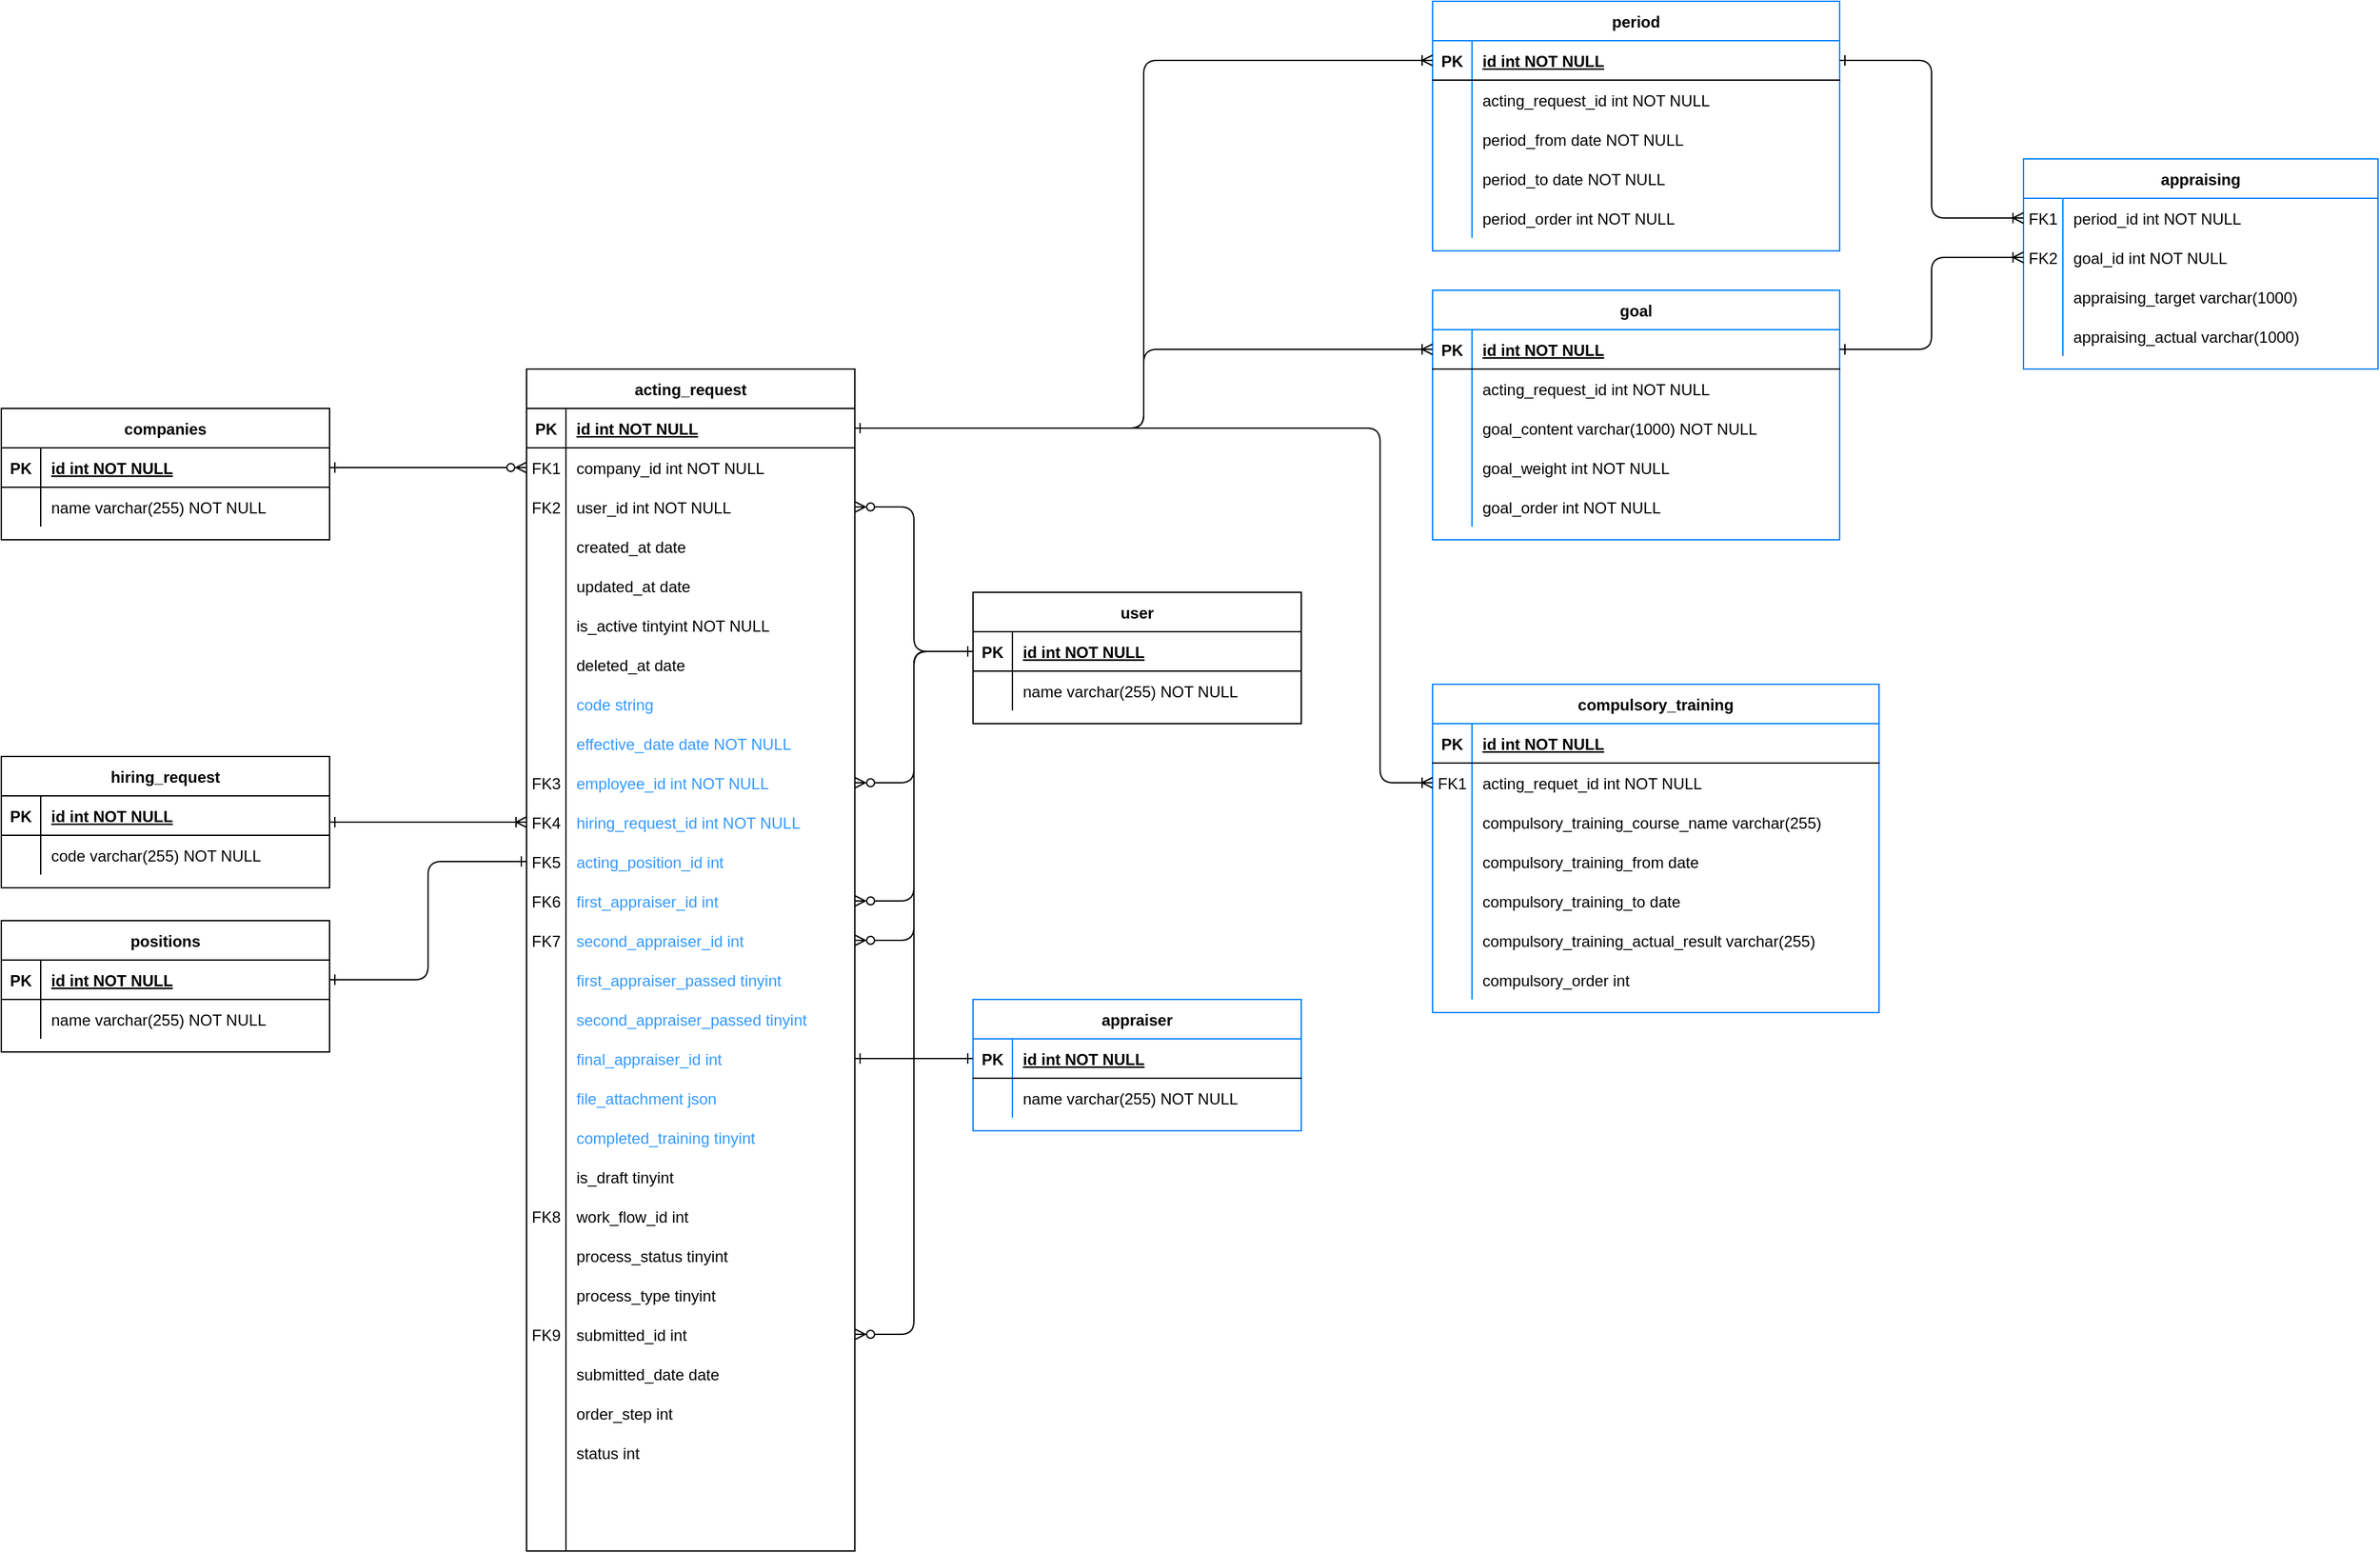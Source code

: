 <mxfile version="22.1.1" type="github">
  <diagram id="R2lEEEUBdFMjLlhIrx00" name="Page-1">
    <mxGraphModel dx="1509" dy="1904" grid="1" gridSize="10" guides="1" tooltips="1" connect="1" arrows="1" fold="1" page="1" pageScale="1" pageWidth="850" pageHeight="1100" math="0" shadow="0" extFonts="Permanent Marker^https://fonts.googleapis.com/css?family=Permanent+Marker">
      <root>
        <mxCell id="0" />
        <mxCell id="1" parent="0" />
        <mxCell id="C-vyLk0tnHw3VtMMgP7b-1" value="" style="edgeStyle=entityRelationEdgeStyle;endArrow=ERzeroToMany;startArrow=ERone;endFill=0;startFill=0;" parent="1" source="C-vyLk0tnHw3VtMMgP7b-24" target="C-vyLk0tnHw3VtMMgP7b-6" edge="1">
          <mxGeometry width="100" height="100" relative="1" as="geometry">
            <mxPoint x="340" y="720" as="sourcePoint" />
            <mxPoint x="440" y="620" as="targetPoint" />
          </mxGeometry>
        </mxCell>
        <mxCell id="C-vyLk0tnHw3VtMMgP7b-2" value="acting_request" style="shape=table;startSize=30;container=1;collapsible=1;childLayout=tableLayout;fixedRows=1;rowLines=0;fontStyle=1;align=center;resizeLast=1;" parent="1" vertex="1">
          <mxGeometry x="410" y="130" width="250" height="900" as="geometry">
            <mxRectangle x="410" y="130" width="130" height="30" as="alternateBounds" />
          </mxGeometry>
        </mxCell>
        <mxCell id="C-vyLk0tnHw3VtMMgP7b-3" value="" style="shape=partialRectangle;collapsible=0;dropTarget=0;pointerEvents=0;fillColor=none;points=[[0,0.5],[1,0.5]];portConstraint=eastwest;top=0;left=0;right=0;bottom=1;" parent="C-vyLk0tnHw3VtMMgP7b-2" vertex="1">
          <mxGeometry y="30" width="250" height="30" as="geometry" />
        </mxCell>
        <mxCell id="C-vyLk0tnHw3VtMMgP7b-4" value="PK" style="shape=partialRectangle;overflow=hidden;connectable=0;fillColor=none;top=0;left=0;bottom=0;right=0;fontStyle=1;" parent="C-vyLk0tnHw3VtMMgP7b-3" vertex="1">
          <mxGeometry width="30" height="30" as="geometry">
            <mxRectangle width="30" height="30" as="alternateBounds" />
          </mxGeometry>
        </mxCell>
        <mxCell id="C-vyLk0tnHw3VtMMgP7b-5" value="id int NOT NULL " style="shape=partialRectangle;overflow=hidden;connectable=0;fillColor=none;top=0;left=0;bottom=0;right=0;align=left;spacingLeft=6;fontStyle=5;" parent="C-vyLk0tnHw3VtMMgP7b-3" vertex="1">
          <mxGeometry x="30" width="220" height="30" as="geometry">
            <mxRectangle width="220" height="30" as="alternateBounds" />
          </mxGeometry>
        </mxCell>
        <mxCell id="C-vyLk0tnHw3VtMMgP7b-6" value="" style="shape=partialRectangle;collapsible=0;dropTarget=0;pointerEvents=0;fillColor=none;points=[[0,0.5],[1,0.5]];portConstraint=eastwest;top=0;left=0;right=0;bottom=0;" parent="C-vyLk0tnHw3VtMMgP7b-2" vertex="1">
          <mxGeometry y="60" width="250" height="30" as="geometry" />
        </mxCell>
        <mxCell id="C-vyLk0tnHw3VtMMgP7b-7" value="FK1" style="shape=partialRectangle;overflow=hidden;connectable=0;fillColor=none;top=0;left=0;bottom=0;right=0;" parent="C-vyLk0tnHw3VtMMgP7b-6" vertex="1">
          <mxGeometry width="30" height="30" as="geometry">
            <mxRectangle width="30" height="30" as="alternateBounds" />
          </mxGeometry>
        </mxCell>
        <mxCell id="C-vyLk0tnHw3VtMMgP7b-8" value="company_id int NOT NULL" style="shape=partialRectangle;overflow=hidden;connectable=0;fillColor=none;top=0;left=0;bottom=0;right=0;align=left;spacingLeft=6;" parent="C-vyLk0tnHw3VtMMgP7b-6" vertex="1">
          <mxGeometry x="30" width="220" height="30" as="geometry">
            <mxRectangle width="220" height="30" as="alternateBounds" />
          </mxGeometry>
        </mxCell>
        <mxCell id="C-vyLk0tnHw3VtMMgP7b-9" value="" style="shape=partialRectangle;collapsible=0;dropTarget=0;pointerEvents=0;fillColor=none;points=[[0,0.5],[1,0.5]];portConstraint=eastwest;top=0;left=0;right=0;bottom=0;" parent="C-vyLk0tnHw3VtMMgP7b-2" vertex="1">
          <mxGeometry y="90" width="250" height="30" as="geometry" />
        </mxCell>
        <mxCell id="C-vyLk0tnHw3VtMMgP7b-10" value="FK2" style="shape=partialRectangle;overflow=hidden;connectable=0;fillColor=none;top=0;left=0;bottom=0;right=0;" parent="C-vyLk0tnHw3VtMMgP7b-9" vertex="1">
          <mxGeometry width="30" height="30" as="geometry">
            <mxRectangle width="30" height="30" as="alternateBounds" />
          </mxGeometry>
        </mxCell>
        <mxCell id="C-vyLk0tnHw3VtMMgP7b-11" value="user_id int NOT NULL" style="shape=partialRectangle;overflow=hidden;connectable=0;fillColor=none;top=0;left=0;bottom=0;right=0;align=left;spacingLeft=6;" parent="C-vyLk0tnHw3VtMMgP7b-9" vertex="1">
          <mxGeometry x="30" width="220" height="30" as="geometry">
            <mxRectangle width="220" height="30" as="alternateBounds" />
          </mxGeometry>
        </mxCell>
        <mxCell id="NcRtBpaslJ4MU7H3hKpV-1" style="shape=partialRectangle;collapsible=0;dropTarget=0;pointerEvents=0;fillColor=none;points=[[0,0.5],[1,0.5]];portConstraint=eastwest;top=0;left=0;right=0;bottom=0;" parent="C-vyLk0tnHw3VtMMgP7b-2" vertex="1">
          <mxGeometry y="120" width="250" height="30" as="geometry" />
        </mxCell>
        <mxCell id="NcRtBpaslJ4MU7H3hKpV-2" style="shape=partialRectangle;overflow=hidden;connectable=0;fillColor=none;top=0;left=0;bottom=0;right=0;" parent="NcRtBpaslJ4MU7H3hKpV-1" vertex="1">
          <mxGeometry width="30" height="30" as="geometry">
            <mxRectangle width="30" height="30" as="alternateBounds" />
          </mxGeometry>
        </mxCell>
        <mxCell id="NcRtBpaslJ4MU7H3hKpV-3" value="created_at date" style="shape=partialRectangle;overflow=hidden;connectable=0;fillColor=none;top=0;left=0;bottom=0;right=0;align=left;spacingLeft=6;" parent="NcRtBpaslJ4MU7H3hKpV-1" vertex="1">
          <mxGeometry x="30" width="220" height="30" as="geometry">
            <mxRectangle width="220" height="30" as="alternateBounds" />
          </mxGeometry>
        </mxCell>
        <mxCell id="NcRtBpaslJ4MU7H3hKpV-4" style="shape=partialRectangle;collapsible=0;dropTarget=0;pointerEvents=0;fillColor=none;points=[[0,0.5],[1,0.5]];portConstraint=eastwest;top=0;left=0;right=0;bottom=0;" parent="C-vyLk0tnHw3VtMMgP7b-2" vertex="1">
          <mxGeometry y="150" width="250" height="30" as="geometry" />
        </mxCell>
        <mxCell id="NcRtBpaslJ4MU7H3hKpV-5" style="shape=partialRectangle;overflow=hidden;connectable=0;fillColor=none;top=0;left=0;bottom=0;right=0;" parent="NcRtBpaslJ4MU7H3hKpV-4" vertex="1">
          <mxGeometry width="30" height="30" as="geometry">
            <mxRectangle width="30" height="30" as="alternateBounds" />
          </mxGeometry>
        </mxCell>
        <mxCell id="NcRtBpaslJ4MU7H3hKpV-6" value="updated_at date" style="shape=partialRectangle;overflow=hidden;connectable=0;fillColor=none;top=0;left=0;bottom=0;right=0;align=left;spacingLeft=6;" parent="NcRtBpaslJ4MU7H3hKpV-4" vertex="1">
          <mxGeometry x="30" width="220" height="30" as="geometry">
            <mxRectangle width="220" height="30" as="alternateBounds" />
          </mxGeometry>
        </mxCell>
        <mxCell id="NcRtBpaslJ4MU7H3hKpV-44" style="shape=partialRectangle;collapsible=0;dropTarget=0;pointerEvents=0;fillColor=none;points=[[0,0.5],[1,0.5]];portConstraint=eastwest;top=0;left=0;right=0;bottom=0;" parent="C-vyLk0tnHw3VtMMgP7b-2" vertex="1">
          <mxGeometry y="180" width="250" height="30" as="geometry" />
        </mxCell>
        <mxCell id="NcRtBpaslJ4MU7H3hKpV-45" style="shape=partialRectangle;overflow=hidden;connectable=0;fillColor=none;top=0;left=0;bottom=0;right=0;" parent="NcRtBpaslJ4MU7H3hKpV-44" vertex="1">
          <mxGeometry width="30" height="30" as="geometry">
            <mxRectangle width="30" height="30" as="alternateBounds" />
          </mxGeometry>
        </mxCell>
        <mxCell id="NcRtBpaslJ4MU7H3hKpV-46" value="is_active tintyint NOT NULL" style="shape=partialRectangle;overflow=hidden;connectable=0;fillColor=none;top=0;left=0;bottom=0;right=0;align=left;spacingLeft=6;" parent="NcRtBpaslJ4MU7H3hKpV-44" vertex="1">
          <mxGeometry x="30" width="220" height="30" as="geometry">
            <mxRectangle width="220" height="30" as="alternateBounds" />
          </mxGeometry>
        </mxCell>
        <mxCell id="NcRtBpaslJ4MU7H3hKpV-23" style="shape=partialRectangle;collapsible=0;dropTarget=0;pointerEvents=0;fillColor=none;points=[[0,0.5],[1,0.5]];portConstraint=eastwest;top=0;left=0;right=0;bottom=0;" parent="C-vyLk0tnHw3VtMMgP7b-2" vertex="1">
          <mxGeometry y="210" width="250" height="30" as="geometry" />
        </mxCell>
        <mxCell id="NcRtBpaslJ4MU7H3hKpV-24" style="shape=partialRectangle;overflow=hidden;connectable=0;fillColor=none;top=0;left=0;bottom=0;right=0;" parent="NcRtBpaslJ4MU7H3hKpV-23" vertex="1">
          <mxGeometry width="30" height="30" as="geometry">
            <mxRectangle width="30" height="30" as="alternateBounds" />
          </mxGeometry>
        </mxCell>
        <mxCell id="NcRtBpaslJ4MU7H3hKpV-25" value="deleted_at date" style="shape=partialRectangle;overflow=hidden;connectable=0;fillColor=none;top=0;left=0;bottom=0;right=0;align=left;spacingLeft=6;" parent="NcRtBpaslJ4MU7H3hKpV-23" vertex="1">
          <mxGeometry x="30" width="220" height="30" as="geometry">
            <mxRectangle width="220" height="30" as="alternateBounds" />
          </mxGeometry>
        </mxCell>
        <mxCell id="NcRtBpaslJ4MU7H3hKpV-7" style="shape=partialRectangle;collapsible=0;dropTarget=0;pointerEvents=0;fillColor=none;points=[[0,0.5],[1,0.5]];portConstraint=eastwest;top=0;left=0;right=0;bottom=0;shadow=0;fontStyle=0" parent="C-vyLk0tnHw3VtMMgP7b-2" vertex="1">
          <mxGeometry y="240" width="250" height="30" as="geometry" />
        </mxCell>
        <mxCell id="NcRtBpaslJ4MU7H3hKpV-8" style="shape=partialRectangle;overflow=hidden;connectable=0;fillColor=none;top=0;left=0;bottom=0;right=0;" parent="NcRtBpaslJ4MU7H3hKpV-7" vertex="1">
          <mxGeometry width="30" height="30" as="geometry">
            <mxRectangle width="30" height="30" as="alternateBounds" />
          </mxGeometry>
        </mxCell>
        <mxCell id="NcRtBpaslJ4MU7H3hKpV-9" value="code string" style="shape=partialRectangle;overflow=hidden;connectable=0;fillColor=none;top=0;left=0;bottom=0;right=0;align=left;spacingLeft=6;fontColor=#3399FF;" parent="NcRtBpaslJ4MU7H3hKpV-7" vertex="1">
          <mxGeometry x="30" width="220" height="30" as="geometry">
            <mxRectangle width="220" height="30" as="alternateBounds" />
          </mxGeometry>
        </mxCell>
        <mxCell id="NcRtBpaslJ4MU7H3hKpV-10" style="shape=partialRectangle;collapsible=0;dropTarget=0;pointerEvents=0;fillColor=none;points=[[0,0.5],[1,0.5]];portConstraint=eastwest;top=0;left=0;right=0;bottom=0;" parent="C-vyLk0tnHw3VtMMgP7b-2" vertex="1">
          <mxGeometry y="270" width="250" height="30" as="geometry" />
        </mxCell>
        <mxCell id="NcRtBpaslJ4MU7H3hKpV-11" style="shape=partialRectangle;overflow=hidden;connectable=0;fillColor=none;top=0;left=0;bottom=0;right=0;" parent="NcRtBpaslJ4MU7H3hKpV-10" vertex="1">
          <mxGeometry width="30" height="30" as="geometry">
            <mxRectangle width="30" height="30" as="alternateBounds" />
          </mxGeometry>
        </mxCell>
        <mxCell id="NcRtBpaslJ4MU7H3hKpV-12" value="effective_date date NOT NULL" style="shape=partialRectangle;overflow=hidden;connectable=0;fillColor=none;top=0;left=0;bottom=0;right=0;align=left;spacingLeft=6;fontColor=#3399FF;" parent="NcRtBpaslJ4MU7H3hKpV-10" vertex="1">
          <mxGeometry x="30" width="220" height="30" as="geometry">
            <mxRectangle width="220" height="30" as="alternateBounds" />
          </mxGeometry>
        </mxCell>
        <mxCell id="NcRtBpaslJ4MU7H3hKpV-32" style="shape=partialRectangle;collapsible=0;dropTarget=0;pointerEvents=0;fillColor=none;points=[[0,0.5],[1,0.5]];portConstraint=eastwest;top=0;left=0;right=0;bottom=0;" parent="C-vyLk0tnHw3VtMMgP7b-2" vertex="1">
          <mxGeometry y="300" width="250" height="30" as="geometry" />
        </mxCell>
        <mxCell id="NcRtBpaslJ4MU7H3hKpV-33" value="FK3" style="shape=partialRectangle;overflow=hidden;connectable=0;fillColor=none;top=0;left=0;bottom=0;right=0;" parent="NcRtBpaslJ4MU7H3hKpV-32" vertex="1">
          <mxGeometry width="30" height="30" as="geometry">
            <mxRectangle width="30" height="30" as="alternateBounds" />
          </mxGeometry>
        </mxCell>
        <mxCell id="NcRtBpaslJ4MU7H3hKpV-34" value="employee_id int NOT NULL" style="shape=partialRectangle;overflow=hidden;connectable=0;fillColor=none;top=0;left=0;bottom=0;right=0;align=left;spacingLeft=6;fontColor=#3399FF;" parent="NcRtBpaslJ4MU7H3hKpV-32" vertex="1">
          <mxGeometry x="30" width="220" height="30" as="geometry">
            <mxRectangle width="220" height="30" as="alternateBounds" />
          </mxGeometry>
        </mxCell>
        <mxCell id="NcRtBpaslJ4MU7H3hKpV-35" style="shape=partialRectangle;collapsible=0;dropTarget=0;pointerEvents=0;fillColor=none;points=[[0,0.5],[1,0.5]];portConstraint=eastwest;top=0;left=0;right=0;bottom=0;" parent="C-vyLk0tnHw3VtMMgP7b-2" vertex="1">
          <mxGeometry y="330" width="250" height="30" as="geometry" />
        </mxCell>
        <mxCell id="NcRtBpaslJ4MU7H3hKpV-36" value="FK4" style="shape=partialRectangle;overflow=hidden;connectable=0;fillColor=none;top=0;left=0;bottom=0;right=0;" parent="NcRtBpaslJ4MU7H3hKpV-35" vertex="1">
          <mxGeometry width="30" height="30" as="geometry">
            <mxRectangle width="30" height="30" as="alternateBounds" />
          </mxGeometry>
        </mxCell>
        <mxCell id="NcRtBpaslJ4MU7H3hKpV-37" value="hiring_request_id int NOT NULL" style="shape=partialRectangle;overflow=hidden;connectable=0;fillColor=none;top=0;left=0;bottom=0;right=0;align=left;spacingLeft=6;fontColor=#3399FF;" parent="NcRtBpaslJ4MU7H3hKpV-35" vertex="1">
          <mxGeometry x="30" width="220" height="30" as="geometry">
            <mxRectangle width="220" height="30" as="alternateBounds" />
          </mxGeometry>
        </mxCell>
        <mxCell id="NcRtBpaslJ4MU7H3hKpV-14" style="shape=partialRectangle;collapsible=0;dropTarget=0;pointerEvents=0;fillColor=none;points=[[0,0.5],[1,0.5]];portConstraint=eastwest;top=0;left=0;right=0;bottom=0;" parent="C-vyLk0tnHw3VtMMgP7b-2" vertex="1">
          <mxGeometry y="360" width="250" height="30" as="geometry" />
        </mxCell>
        <mxCell id="NcRtBpaslJ4MU7H3hKpV-15" value="FK5" style="shape=partialRectangle;overflow=hidden;connectable=0;fillColor=none;top=0;left=0;bottom=0;right=0;" parent="NcRtBpaslJ4MU7H3hKpV-14" vertex="1">
          <mxGeometry width="30" height="30" as="geometry">
            <mxRectangle width="30" height="30" as="alternateBounds" />
          </mxGeometry>
        </mxCell>
        <mxCell id="NcRtBpaslJ4MU7H3hKpV-16" value="acting_position_id int" style="shape=partialRectangle;overflow=hidden;connectable=0;fillColor=none;top=0;left=0;bottom=0;right=0;align=left;spacingLeft=6;fontColor=#3399FF;" parent="NcRtBpaslJ4MU7H3hKpV-14" vertex="1">
          <mxGeometry x="30" width="220" height="30" as="geometry">
            <mxRectangle width="220" height="30" as="alternateBounds" />
          </mxGeometry>
        </mxCell>
        <mxCell id="NcRtBpaslJ4MU7H3hKpV-17" style="shape=partialRectangle;collapsible=0;dropTarget=0;pointerEvents=0;fillColor=none;points=[[0,0.5],[1,0.5]];portConstraint=eastwest;top=0;left=0;right=0;bottom=0;" parent="C-vyLk0tnHw3VtMMgP7b-2" vertex="1">
          <mxGeometry y="390" width="250" height="30" as="geometry" />
        </mxCell>
        <mxCell id="NcRtBpaslJ4MU7H3hKpV-18" value="FK6" style="shape=partialRectangle;overflow=hidden;connectable=0;fillColor=none;top=0;left=0;bottom=0;right=0;" parent="NcRtBpaslJ4MU7H3hKpV-17" vertex="1">
          <mxGeometry width="30" height="30" as="geometry">
            <mxRectangle width="30" height="30" as="alternateBounds" />
          </mxGeometry>
        </mxCell>
        <mxCell id="NcRtBpaslJ4MU7H3hKpV-19" value="first_appraiser_id int" style="shape=partialRectangle;overflow=hidden;connectable=0;fillColor=none;top=0;left=0;bottom=0;right=0;align=left;spacingLeft=6;fontColor=#3399FF;" parent="NcRtBpaslJ4MU7H3hKpV-17" vertex="1">
          <mxGeometry x="30" width="220" height="30" as="geometry">
            <mxRectangle width="220" height="30" as="alternateBounds" />
          </mxGeometry>
        </mxCell>
        <mxCell id="NcRtBpaslJ4MU7H3hKpV-20" style="shape=partialRectangle;collapsible=0;dropTarget=0;pointerEvents=0;fillColor=none;points=[[0,0.5],[1,0.5]];portConstraint=eastwest;top=0;left=0;right=0;bottom=0;" parent="C-vyLk0tnHw3VtMMgP7b-2" vertex="1">
          <mxGeometry y="420" width="250" height="30" as="geometry" />
        </mxCell>
        <mxCell id="NcRtBpaslJ4MU7H3hKpV-21" value="FK7" style="shape=partialRectangle;overflow=hidden;connectable=0;fillColor=none;top=0;left=0;bottom=0;right=0;" parent="NcRtBpaslJ4MU7H3hKpV-20" vertex="1">
          <mxGeometry width="30" height="30" as="geometry">
            <mxRectangle width="30" height="30" as="alternateBounds" />
          </mxGeometry>
        </mxCell>
        <mxCell id="NcRtBpaslJ4MU7H3hKpV-22" value="second_appraiser_id int" style="shape=partialRectangle;overflow=hidden;connectable=0;fillColor=none;top=0;left=0;bottom=0;right=0;align=left;spacingLeft=6;fontColor=#3399FF;" parent="NcRtBpaslJ4MU7H3hKpV-20" vertex="1">
          <mxGeometry x="30" width="220" height="30" as="geometry">
            <mxRectangle width="220" height="30" as="alternateBounds" />
          </mxGeometry>
        </mxCell>
        <mxCell id="NcRtBpaslJ4MU7H3hKpV-72" style="shape=partialRectangle;collapsible=0;dropTarget=0;pointerEvents=0;fillColor=none;points=[[0,0.5],[1,0.5]];portConstraint=eastwest;top=0;left=0;right=0;bottom=0;" parent="C-vyLk0tnHw3VtMMgP7b-2" vertex="1">
          <mxGeometry y="450" width="250" height="30" as="geometry" />
        </mxCell>
        <mxCell id="NcRtBpaslJ4MU7H3hKpV-73" style="shape=partialRectangle;overflow=hidden;connectable=0;fillColor=none;top=0;left=0;bottom=0;right=0;" parent="NcRtBpaslJ4MU7H3hKpV-72" vertex="1">
          <mxGeometry width="30" height="30" as="geometry">
            <mxRectangle width="30" height="30" as="alternateBounds" />
          </mxGeometry>
        </mxCell>
        <mxCell id="NcRtBpaslJ4MU7H3hKpV-74" value="first_appraiser_passed tinyint" style="shape=partialRectangle;overflow=hidden;connectable=0;fillColor=none;top=0;left=0;bottom=0;right=0;align=left;spacingLeft=6;fontColor=#3399FF;" parent="NcRtBpaslJ4MU7H3hKpV-72" vertex="1">
          <mxGeometry x="30" width="220" height="30" as="geometry">
            <mxRectangle width="220" height="30" as="alternateBounds" />
          </mxGeometry>
        </mxCell>
        <mxCell id="NcRtBpaslJ4MU7H3hKpV-75" style="shape=partialRectangle;collapsible=0;dropTarget=0;pointerEvents=0;fillColor=none;points=[[0,0.5],[1,0.5]];portConstraint=eastwest;top=0;left=0;right=0;bottom=0;" parent="C-vyLk0tnHw3VtMMgP7b-2" vertex="1">
          <mxGeometry y="480" width="250" height="30" as="geometry" />
        </mxCell>
        <mxCell id="NcRtBpaslJ4MU7H3hKpV-76" style="shape=partialRectangle;overflow=hidden;connectable=0;fillColor=none;top=0;left=0;bottom=0;right=0;" parent="NcRtBpaslJ4MU7H3hKpV-75" vertex="1">
          <mxGeometry width="30" height="30" as="geometry">
            <mxRectangle width="30" height="30" as="alternateBounds" />
          </mxGeometry>
        </mxCell>
        <mxCell id="NcRtBpaslJ4MU7H3hKpV-77" value="second_appraiser_passed tinyint" style="shape=partialRectangle;overflow=hidden;connectable=0;fillColor=none;top=0;left=0;bottom=0;right=0;align=left;spacingLeft=6;fontColor=#3399FF;" parent="NcRtBpaslJ4MU7H3hKpV-75" vertex="1">
          <mxGeometry x="30" width="220" height="30" as="geometry">
            <mxRectangle width="220" height="30" as="alternateBounds" />
          </mxGeometry>
        </mxCell>
        <mxCell id="NcRtBpaslJ4MU7H3hKpV-78" style="shape=partialRectangle;collapsible=0;dropTarget=0;pointerEvents=0;fillColor=none;points=[[0,0.5],[1,0.5]];portConstraint=eastwest;top=0;left=0;right=0;bottom=0;" parent="C-vyLk0tnHw3VtMMgP7b-2" vertex="1">
          <mxGeometry y="510" width="250" height="30" as="geometry" />
        </mxCell>
        <mxCell id="NcRtBpaslJ4MU7H3hKpV-79" style="shape=partialRectangle;overflow=hidden;connectable=0;fillColor=none;top=0;left=0;bottom=0;right=0;" parent="NcRtBpaslJ4MU7H3hKpV-78" vertex="1">
          <mxGeometry width="30" height="30" as="geometry">
            <mxRectangle width="30" height="30" as="alternateBounds" />
          </mxGeometry>
        </mxCell>
        <mxCell id="NcRtBpaslJ4MU7H3hKpV-80" value="final_appraiser_id int" style="shape=partialRectangle;overflow=hidden;connectable=0;fillColor=none;top=0;left=0;bottom=0;right=0;align=left;spacingLeft=6;fontColor=#3399FF;" parent="NcRtBpaslJ4MU7H3hKpV-78" vertex="1">
          <mxGeometry x="30" width="220" height="30" as="geometry">
            <mxRectangle width="220" height="30" as="alternateBounds" />
          </mxGeometry>
        </mxCell>
        <mxCell id="NcRtBpaslJ4MU7H3hKpV-81" style="shape=partialRectangle;collapsible=0;dropTarget=0;pointerEvents=0;fillColor=none;points=[[0,0.5],[1,0.5]];portConstraint=eastwest;top=0;left=0;right=0;bottom=0;" parent="C-vyLk0tnHw3VtMMgP7b-2" vertex="1">
          <mxGeometry y="540" width="250" height="30" as="geometry" />
        </mxCell>
        <mxCell id="NcRtBpaslJ4MU7H3hKpV-82" style="shape=partialRectangle;overflow=hidden;connectable=0;fillColor=none;top=0;left=0;bottom=0;right=0;" parent="NcRtBpaslJ4MU7H3hKpV-81" vertex="1">
          <mxGeometry width="30" height="30" as="geometry">
            <mxRectangle width="30" height="30" as="alternateBounds" />
          </mxGeometry>
        </mxCell>
        <mxCell id="NcRtBpaslJ4MU7H3hKpV-83" value="file_attachment json" style="shape=partialRectangle;overflow=hidden;connectable=0;fillColor=none;top=0;left=0;bottom=0;right=0;align=left;spacingLeft=6;fontColor=#3399FF;" parent="NcRtBpaslJ4MU7H3hKpV-81" vertex="1">
          <mxGeometry x="30" width="220" height="30" as="geometry">
            <mxRectangle width="220" height="30" as="alternateBounds" />
          </mxGeometry>
        </mxCell>
        <mxCell id="NcRtBpaslJ4MU7H3hKpV-84" style="shape=partialRectangle;collapsible=0;dropTarget=0;pointerEvents=0;fillColor=none;points=[[0,0.5],[1,0.5]];portConstraint=eastwest;top=0;left=0;right=0;bottom=0;" parent="C-vyLk0tnHw3VtMMgP7b-2" vertex="1">
          <mxGeometry y="570" width="250" height="30" as="geometry" />
        </mxCell>
        <mxCell id="NcRtBpaslJ4MU7H3hKpV-85" style="shape=partialRectangle;overflow=hidden;connectable=0;fillColor=none;top=0;left=0;bottom=0;right=0;" parent="NcRtBpaslJ4MU7H3hKpV-84" vertex="1">
          <mxGeometry width="30" height="30" as="geometry">
            <mxRectangle width="30" height="30" as="alternateBounds" />
          </mxGeometry>
        </mxCell>
        <mxCell id="NcRtBpaslJ4MU7H3hKpV-86" value="completed_training tinyint" style="shape=partialRectangle;overflow=hidden;connectable=0;fillColor=none;top=0;left=0;bottom=0;right=0;align=left;spacingLeft=6;fontColor=#3399FF;" parent="NcRtBpaslJ4MU7H3hKpV-84" vertex="1">
          <mxGeometry x="30" width="220" height="30" as="geometry">
            <mxRectangle width="220" height="30" as="alternateBounds" />
          </mxGeometry>
        </mxCell>
        <mxCell id="NcRtBpaslJ4MU7H3hKpV-26" style="shape=partialRectangle;collapsible=0;dropTarget=0;pointerEvents=0;fillColor=none;points=[[0,0.5],[1,0.5]];portConstraint=eastwest;top=0;left=0;right=0;bottom=0;" parent="C-vyLk0tnHw3VtMMgP7b-2" vertex="1">
          <mxGeometry y="600" width="250" height="30" as="geometry" />
        </mxCell>
        <mxCell id="NcRtBpaslJ4MU7H3hKpV-27" style="shape=partialRectangle;overflow=hidden;connectable=0;fillColor=none;top=0;left=0;bottom=0;right=0;" parent="NcRtBpaslJ4MU7H3hKpV-26" vertex="1">
          <mxGeometry width="30" height="30" as="geometry">
            <mxRectangle width="30" height="30" as="alternateBounds" />
          </mxGeometry>
        </mxCell>
        <mxCell id="NcRtBpaslJ4MU7H3hKpV-28" value="is_draft tinyint" style="shape=partialRectangle;overflow=hidden;connectable=0;fillColor=none;top=0;left=0;bottom=0;right=0;align=left;spacingLeft=6;" parent="NcRtBpaslJ4MU7H3hKpV-26" vertex="1">
          <mxGeometry x="30" width="220" height="30" as="geometry">
            <mxRectangle width="220" height="30" as="alternateBounds" />
          </mxGeometry>
        </mxCell>
        <mxCell id="NcRtBpaslJ4MU7H3hKpV-29" style="shape=partialRectangle;collapsible=0;dropTarget=0;pointerEvents=0;fillColor=none;points=[[0,0.5],[1,0.5]];portConstraint=eastwest;top=0;left=0;right=0;bottom=0;" parent="C-vyLk0tnHw3VtMMgP7b-2" vertex="1">
          <mxGeometry y="630" width="250" height="30" as="geometry" />
        </mxCell>
        <mxCell id="NcRtBpaslJ4MU7H3hKpV-30" value="FK8" style="shape=partialRectangle;overflow=hidden;connectable=0;fillColor=none;top=0;left=0;bottom=0;right=0;" parent="NcRtBpaslJ4MU7H3hKpV-29" vertex="1">
          <mxGeometry width="30" height="30" as="geometry">
            <mxRectangle width="30" height="30" as="alternateBounds" />
          </mxGeometry>
        </mxCell>
        <mxCell id="NcRtBpaslJ4MU7H3hKpV-31" value="work_flow_id int" style="shape=partialRectangle;overflow=hidden;connectable=0;fillColor=none;top=0;left=0;bottom=0;right=0;align=left;spacingLeft=6;" parent="NcRtBpaslJ4MU7H3hKpV-29" vertex="1">
          <mxGeometry x="30" width="220" height="30" as="geometry">
            <mxRectangle width="220" height="30" as="alternateBounds" />
          </mxGeometry>
        </mxCell>
        <mxCell id="NcRtBpaslJ4MU7H3hKpV-38" style="shape=partialRectangle;collapsible=0;dropTarget=0;pointerEvents=0;fillColor=none;points=[[0,0.5],[1,0.5]];portConstraint=eastwest;top=0;left=0;right=0;bottom=0;" parent="C-vyLk0tnHw3VtMMgP7b-2" vertex="1">
          <mxGeometry y="660" width="250" height="30" as="geometry" />
        </mxCell>
        <mxCell id="NcRtBpaslJ4MU7H3hKpV-39" style="shape=partialRectangle;overflow=hidden;connectable=0;fillColor=none;top=0;left=0;bottom=0;right=0;" parent="NcRtBpaslJ4MU7H3hKpV-38" vertex="1">
          <mxGeometry width="30" height="30" as="geometry">
            <mxRectangle width="30" height="30" as="alternateBounds" />
          </mxGeometry>
        </mxCell>
        <mxCell id="NcRtBpaslJ4MU7H3hKpV-40" value="process_status tinyint" style="shape=partialRectangle;overflow=hidden;connectable=0;fillColor=none;top=0;left=0;bottom=0;right=0;align=left;spacingLeft=6;" parent="NcRtBpaslJ4MU7H3hKpV-38" vertex="1">
          <mxGeometry x="30" width="220" height="30" as="geometry">
            <mxRectangle width="220" height="30" as="alternateBounds" />
          </mxGeometry>
        </mxCell>
        <mxCell id="NcRtBpaslJ4MU7H3hKpV-41" style="shape=partialRectangle;collapsible=0;dropTarget=0;pointerEvents=0;fillColor=none;points=[[0,0.5],[1,0.5]];portConstraint=eastwest;top=0;left=0;right=0;bottom=0;" parent="C-vyLk0tnHw3VtMMgP7b-2" vertex="1">
          <mxGeometry y="690" width="250" height="30" as="geometry" />
        </mxCell>
        <mxCell id="NcRtBpaslJ4MU7H3hKpV-42" style="shape=partialRectangle;overflow=hidden;connectable=0;fillColor=none;top=0;left=0;bottom=0;right=0;" parent="NcRtBpaslJ4MU7H3hKpV-41" vertex="1">
          <mxGeometry width="30" height="30" as="geometry">
            <mxRectangle width="30" height="30" as="alternateBounds" />
          </mxGeometry>
        </mxCell>
        <mxCell id="NcRtBpaslJ4MU7H3hKpV-43" value="process_type tinyint" style="shape=partialRectangle;overflow=hidden;connectable=0;fillColor=none;top=0;left=0;bottom=0;right=0;align=left;spacingLeft=6;" parent="NcRtBpaslJ4MU7H3hKpV-41" vertex="1">
          <mxGeometry x="30" width="220" height="30" as="geometry">
            <mxRectangle width="220" height="30" as="alternateBounds" />
          </mxGeometry>
        </mxCell>
        <mxCell id="NcRtBpaslJ4MU7H3hKpV-47" style="shape=partialRectangle;collapsible=0;dropTarget=0;pointerEvents=0;fillColor=none;points=[[0,0.5],[1,0.5]];portConstraint=eastwest;top=0;left=0;right=0;bottom=0;" parent="C-vyLk0tnHw3VtMMgP7b-2" vertex="1">
          <mxGeometry y="720" width="250" height="30" as="geometry" />
        </mxCell>
        <mxCell id="NcRtBpaslJ4MU7H3hKpV-48" value="FK9" style="shape=partialRectangle;overflow=hidden;connectable=0;fillColor=none;top=0;left=0;bottom=0;right=0;" parent="NcRtBpaslJ4MU7H3hKpV-47" vertex="1">
          <mxGeometry width="30" height="30" as="geometry">
            <mxRectangle width="30" height="30" as="alternateBounds" />
          </mxGeometry>
        </mxCell>
        <mxCell id="NcRtBpaslJ4MU7H3hKpV-49" value="submitted_id int" style="shape=partialRectangle;overflow=hidden;connectable=0;fillColor=none;top=0;left=0;bottom=0;right=0;align=left;spacingLeft=6;" parent="NcRtBpaslJ4MU7H3hKpV-47" vertex="1">
          <mxGeometry x="30" width="220" height="30" as="geometry">
            <mxRectangle width="220" height="30" as="alternateBounds" />
          </mxGeometry>
        </mxCell>
        <mxCell id="NcRtBpaslJ4MU7H3hKpV-50" style="shape=partialRectangle;collapsible=0;dropTarget=0;pointerEvents=0;fillColor=none;points=[[0,0.5],[1,0.5]];portConstraint=eastwest;top=0;left=0;right=0;bottom=0;" parent="C-vyLk0tnHw3VtMMgP7b-2" vertex="1">
          <mxGeometry y="750" width="250" height="30" as="geometry" />
        </mxCell>
        <mxCell id="NcRtBpaslJ4MU7H3hKpV-51" value="" style="shape=partialRectangle;overflow=hidden;connectable=0;fillColor=none;top=0;left=0;bottom=0;right=0;" parent="NcRtBpaslJ4MU7H3hKpV-50" vertex="1">
          <mxGeometry width="30" height="30" as="geometry">
            <mxRectangle width="30" height="30" as="alternateBounds" />
          </mxGeometry>
        </mxCell>
        <mxCell id="NcRtBpaslJ4MU7H3hKpV-52" value="submitted_date date" style="shape=partialRectangle;overflow=hidden;connectable=0;fillColor=none;top=0;left=0;bottom=0;right=0;align=left;spacingLeft=6;" parent="NcRtBpaslJ4MU7H3hKpV-50" vertex="1">
          <mxGeometry x="30" width="220" height="30" as="geometry">
            <mxRectangle width="220" height="30" as="alternateBounds" />
          </mxGeometry>
        </mxCell>
        <mxCell id="NcRtBpaslJ4MU7H3hKpV-60" style="shape=partialRectangle;collapsible=0;dropTarget=0;pointerEvents=0;fillColor=none;points=[[0,0.5],[1,0.5]];portConstraint=eastwest;top=0;left=0;right=0;bottom=0;" parent="C-vyLk0tnHw3VtMMgP7b-2" vertex="1">
          <mxGeometry y="780" width="250" height="30" as="geometry" />
        </mxCell>
        <mxCell id="NcRtBpaslJ4MU7H3hKpV-61" style="shape=partialRectangle;overflow=hidden;connectable=0;fillColor=none;top=0;left=0;bottom=0;right=0;" parent="NcRtBpaslJ4MU7H3hKpV-60" vertex="1">
          <mxGeometry width="30" height="30" as="geometry">
            <mxRectangle width="30" height="30" as="alternateBounds" />
          </mxGeometry>
        </mxCell>
        <mxCell id="NcRtBpaslJ4MU7H3hKpV-62" value="order_step int" style="shape=partialRectangle;overflow=hidden;connectable=0;fillColor=none;top=0;left=0;bottom=0;right=0;align=left;spacingLeft=6;" parent="NcRtBpaslJ4MU7H3hKpV-60" vertex="1">
          <mxGeometry x="30" width="220" height="30" as="geometry">
            <mxRectangle width="220" height="30" as="alternateBounds" />
          </mxGeometry>
        </mxCell>
        <mxCell id="NcRtBpaslJ4MU7H3hKpV-63" style="shape=partialRectangle;collapsible=0;dropTarget=0;pointerEvents=0;fillColor=none;points=[[0,0.5],[1,0.5]];portConstraint=eastwest;top=0;left=0;right=0;bottom=0;" parent="C-vyLk0tnHw3VtMMgP7b-2" vertex="1">
          <mxGeometry y="810" width="250" height="30" as="geometry" />
        </mxCell>
        <mxCell id="NcRtBpaslJ4MU7H3hKpV-64" style="shape=partialRectangle;overflow=hidden;connectable=0;fillColor=none;top=0;left=0;bottom=0;right=0;" parent="NcRtBpaslJ4MU7H3hKpV-63" vertex="1">
          <mxGeometry width="30" height="30" as="geometry">
            <mxRectangle width="30" height="30" as="alternateBounds" />
          </mxGeometry>
        </mxCell>
        <mxCell id="NcRtBpaslJ4MU7H3hKpV-65" value="status int" style="shape=partialRectangle;overflow=hidden;connectable=0;fillColor=none;top=0;left=0;bottom=0;right=0;align=left;spacingLeft=6;" parent="NcRtBpaslJ4MU7H3hKpV-63" vertex="1">
          <mxGeometry x="30" width="220" height="30" as="geometry">
            <mxRectangle width="220" height="30" as="alternateBounds" />
          </mxGeometry>
        </mxCell>
        <mxCell id="NcRtBpaslJ4MU7H3hKpV-66" style="shape=partialRectangle;collapsible=0;dropTarget=0;pointerEvents=0;fillColor=none;points=[[0,0.5],[1,0.5]];portConstraint=eastwest;top=0;left=0;right=0;bottom=0;" parent="C-vyLk0tnHw3VtMMgP7b-2" vertex="1">
          <mxGeometry y="840" width="250" height="30" as="geometry" />
        </mxCell>
        <mxCell id="NcRtBpaslJ4MU7H3hKpV-67" style="shape=partialRectangle;overflow=hidden;connectable=0;fillColor=none;top=0;left=0;bottom=0;right=0;" parent="NcRtBpaslJ4MU7H3hKpV-66" vertex="1">
          <mxGeometry width="30" height="30" as="geometry">
            <mxRectangle width="30" height="30" as="alternateBounds" />
          </mxGeometry>
        </mxCell>
        <mxCell id="NcRtBpaslJ4MU7H3hKpV-68" style="shape=partialRectangle;overflow=hidden;connectable=0;fillColor=none;top=0;left=0;bottom=0;right=0;align=left;spacingLeft=6;" parent="NcRtBpaslJ4MU7H3hKpV-66" vertex="1">
          <mxGeometry x="30" width="220" height="30" as="geometry">
            <mxRectangle width="220" height="30" as="alternateBounds" />
          </mxGeometry>
        </mxCell>
        <mxCell id="acy_TaCbtde886q9SEbO-2" style="shape=partialRectangle;collapsible=0;dropTarget=0;pointerEvents=0;fillColor=none;points=[[0,0.5],[1,0.5]];portConstraint=eastwest;top=0;left=0;right=0;bottom=0;" vertex="1" parent="C-vyLk0tnHw3VtMMgP7b-2">
          <mxGeometry y="870" width="250" height="30" as="geometry" />
        </mxCell>
        <mxCell id="acy_TaCbtde886q9SEbO-3" style="shape=partialRectangle;overflow=hidden;connectable=0;fillColor=none;top=0;left=0;bottom=0;right=0;" vertex="1" parent="acy_TaCbtde886q9SEbO-2">
          <mxGeometry width="30" height="30" as="geometry">
            <mxRectangle width="30" height="30" as="alternateBounds" />
          </mxGeometry>
        </mxCell>
        <mxCell id="acy_TaCbtde886q9SEbO-4" style="shape=partialRectangle;overflow=hidden;connectable=0;fillColor=none;top=0;left=0;bottom=0;right=0;align=left;spacingLeft=6;" vertex="1" parent="acy_TaCbtde886q9SEbO-2">
          <mxGeometry x="30" width="220" height="30" as="geometry">
            <mxRectangle width="220" height="30" as="alternateBounds" />
          </mxGeometry>
        </mxCell>
        <mxCell id="C-vyLk0tnHw3VtMMgP7b-23" value="companies" style="shape=table;startSize=30;container=1;collapsible=1;childLayout=tableLayout;fixedRows=1;rowLines=0;fontStyle=1;align=center;resizeLast=1;" parent="1" vertex="1">
          <mxGeometry x="10" y="160" width="250" height="100" as="geometry" />
        </mxCell>
        <mxCell id="C-vyLk0tnHw3VtMMgP7b-24" value="" style="shape=partialRectangle;collapsible=0;dropTarget=0;pointerEvents=0;fillColor=none;points=[[0,0.5],[1,0.5]];portConstraint=eastwest;top=0;left=0;right=0;bottom=1;" parent="C-vyLk0tnHw3VtMMgP7b-23" vertex="1">
          <mxGeometry y="30" width="250" height="30" as="geometry" />
        </mxCell>
        <mxCell id="C-vyLk0tnHw3VtMMgP7b-25" value="PK" style="shape=partialRectangle;overflow=hidden;connectable=0;fillColor=none;top=0;left=0;bottom=0;right=0;fontStyle=1;" parent="C-vyLk0tnHw3VtMMgP7b-24" vertex="1">
          <mxGeometry width="30" height="30" as="geometry">
            <mxRectangle width="30" height="30" as="alternateBounds" />
          </mxGeometry>
        </mxCell>
        <mxCell id="C-vyLk0tnHw3VtMMgP7b-26" value="id int NOT NULL " style="shape=partialRectangle;overflow=hidden;connectable=0;fillColor=none;top=0;left=0;bottom=0;right=0;align=left;spacingLeft=6;fontStyle=5;" parent="C-vyLk0tnHw3VtMMgP7b-24" vertex="1">
          <mxGeometry x="30" width="220" height="30" as="geometry">
            <mxRectangle width="220" height="30" as="alternateBounds" />
          </mxGeometry>
        </mxCell>
        <mxCell id="C-vyLk0tnHw3VtMMgP7b-27" value="" style="shape=partialRectangle;collapsible=0;dropTarget=0;pointerEvents=0;fillColor=none;points=[[0,0.5],[1,0.5]];portConstraint=eastwest;top=0;left=0;right=0;bottom=0;" parent="C-vyLk0tnHw3VtMMgP7b-23" vertex="1">
          <mxGeometry y="60" width="250" height="30" as="geometry" />
        </mxCell>
        <mxCell id="C-vyLk0tnHw3VtMMgP7b-28" value="" style="shape=partialRectangle;overflow=hidden;connectable=0;fillColor=none;top=0;left=0;bottom=0;right=0;" parent="C-vyLk0tnHw3VtMMgP7b-27" vertex="1">
          <mxGeometry width="30" height="30" as="geometry">
            <mxRectangle width="30" height="30" as="alternateBounds" />
          </mxGeometry>
        </mxCell>
        <mxCell id="C-vyLk0tnHw3VtMMgP7b-29" value="name varchar(255) NOT NULL" style="shape=partialRectangle;overflow=hidden;connectable=0;fillColor=none;top=0;left=0;bottom=0;right=0;align=left;spacingLeft=6;" parent="C-vyLk0tnHw3VtMMgP7b-27" vertex="1">
          <mxGeometry x="30" width="220" height="30" as="geometry">
            <mxRectangle width="220" height="30" as="alternateBounds" />
          </mxGeometry>
        </mxCell>
        <mxCell id="NcRtBpaslJ4MU7H3hKpV-53" value="user" style="shape=table;startSize=30;container=1;collapsible=1;childLayout=tableLayout;fixedRows=1;rowLines=0;fontStyle=1;align=center;resizeLast=1;" parent="1" vertex="1">
          <mxGeometry x="750" y="300" width="250" height="100" as="geometry" />
        </mxCell>
        <mxCell id="NcRtBpaslJ4MU7H3hKpV-54" value="" style="shape=partialRectangle;collapsible=0;dropTarget=0;pointerEvents=0;fillColor=none;points=[[0,0.5],[1,0.5]];portConstraint=eastwest;top=0;left=0;right=0;bottom=1;" parent="NcRtBpaslJ4MU7H3hKpV-53" vertex="1">
          <mxGeometry y="30" width="250" height="30" as="geometry" />
        </mxCell>
        <mxCell id="NcRtBpaslJ4MU7H3hKpV-55" value="PK" style="shape=partialRectangle;overflow=hidden;connectable=0;fillColor=none;top=0;left=0;bottom=0;right=0;fontStyle=1;" parent="NcRtBpaslJ4MU7H3hKpV-54" vertex="1">
          <mxGeometry width="30" height="30" as="geometry">
            <mxRectangle width="30" height="30" as="alternateBounds" />
          </mxGeometry>
        </mxCell>
        <mxCell id="NcRtBpaslJ4MU7H3hKpV-56" value="id int NOT NULL " style="shape=partialRectangle;overflow=hidden;connectable=0;fillColor=none;top=0;left=0;bottom=0;right=0;align=left;spacingLeft=6;fontStyle=5;" parent="NcRtBpaslJ4MU7H3hKpV-54" vertex="1">
          <mxGeometry x="30" width="220" height="30" as="geometry">
            <mxRectangle width="220" height="30" as="alternateBounds" />
          </mxGeometry>
        </mxCell>
        <mxCell id="NcRtBpaslJ4MU7H3hKpV-57" value="" style="shape=partialRectangle;collapsible=0;dropTarget=0;pointerEvents=0;fillColor=none;points=[[0,0.5],[1,0.5]];portConstraint=eastwest;top=0;left=0;right=0;bottom=0;" parent="NcRtBpaslJ4MU7H3hKpV-53" vertex="1">
          <mxGeometry y="60" width="250" height="30" as="geometry" />
        </mxCell>
        <mxCell id="NcRtBpaslJ4MU7H3hKpV-58" value="" style="shape=partialRectangle;overflow=hidden;connectable=0;fillColor=none;top=0;left=0;bottom=0;right=0;" parent="NcRtBpaslJ4MU7H3hKpV-57" vertex="1">
          <mxGeometry width="30" height="30" as="geometry">
            <mxRectangle width="30" height="30" as="alternateBounds" />
          </mxGeometry>
        </mxCell>
        <mxCell id="NcRtBpaslJ4MU7H3hKpV-59" value="name varchar(255) NOT NULL" style="shape=partialRectangle;overflow=hidden;connectable=0;fillColor=none;top=0;left=0;bottom=0;right=0;align=left;spacingLeft=6;" parent="NcRtBpaslJ4MU7H3hKpV-57" vertex="1">
          <mxGeometry x="30" width="220" height="30" as="geometry">
            <mxRectangle width="220" height="30" as="alternateBounds" />
          </mxGeometry>
        </mxCell>
        <mxCell id="NcRtBpaslJ4MU7H3hKpV-88" style="edgeStyle=orthogonalEdgeStyle;rounded=1;orthogonalLoop=1;jettySize=auto;html=1;endArrow=ERzeroToMany;endFill=0;startArrow=ERone;startFill=0;entryX=1;entryY=0.5;entryDx=0;entryDy=0;" parent="1" source="NcRtBpaslJ4MU7H3hKpV-54" target="C-vyLk0tnHw3VtMMgP7b-9" edge="1">
          <mxGeometry relative="1" as="geometry">
            <mxPoint x="330" y="280" as="targetPoint" />
          </mxGeometry>
        </mxCell>
        <mxCell id="NcRtBpaslJ4MU7H3hKpV-89" value="hiring_request" style="shape=table;startSize=30;container=1;collapsible=1;childLayout=tableLayout;fixedRows=1;rowLines=0;fontStyle=1;align=center;resizeLast=1;" parent="1" vertex="1">
          <mxGeometry x="10" y="425" width="250" height="100" as="geometry" />
        </mxCell>
        <mxCell id="NcRtBpaslJ4MU7H3hKpV-90" value="" style="shape=partialRectangle;collapsible=0;dropTarget=0;pointerEvents=0;fillColor=none;points=[[0,0.5],[1,0.5]];portConstraint=eastwest;top=0;left=0;right=0;bottom=1;" parent="NcRtBpaslJ4MU7H3hKpV-89" vertex="1">
          <mxGeometry y="30" width="250" height="30" as="geometry" />
        </mxCell>
        <mxCell id="NcRtBpaslJ4MU7H3hKpV-91" value="PK" style="shape=partialRectangle;overflow=hidden;connectable=0;fillColor=none;top=0;left=0;bottom=0;right=0;fontStyle=1;" parent="NcRtBpaslJ4MU7H3hKpV-90" vertex="1">
          <mxGeometry width="30" height="30" as="geometry">
            <mxRectangle width="30" height="30" as="alternateBounds" />
          </mxGeometry>
        </mxCell>
        <mxCell id="NcRtBpaslJ4MU7H3hKpV-92" value="id int NOT NULL " style="shape=partialRectangle;overflow=hidden;connectable=0;fillColor=none;top=0;left=0;bottom=0;right=0;align=left;spacingLeft=6;fontStyle=5;" parent="NcRtBpaslJ4MU7H3hKpV-90" vertex="1">
          <mxGeometry x="30" width="220" height="30" as="geometry">
            <mxRectangle width="220" height="30" as="alternateBounds" />
          </mxGeometry>
        </mxCell>
        <mxCell id="NcRtBpaslJ4MU7H3hKpV-93" value="" style="shape=partialRectangle;collapsible=0;dropTarget=0;pointerEvents=0;fillColor=none;points=[[0,0.5],[1,0.5]];portConstraint=eastwest;top=0;left=0;right=0;bottom=0;" parent="NcRtBpaslJ4MU7H3hKpV-89" vertex="1">
          <mxGeometry y="60" width="250" height="30" as="geometry" />
        </mxCell>
        <mxCell id="NcRtBpaslJ4MU7H3hKpV-94" value="" style="shape=partialRectangle;overflow=hidden;connectable=0;fillColor=none;top=0;left=0;bottom=0;right=0;" parent="NcRtBpaslJ4MU7H3hKpV-93" vertex="1">
          <mxGeometry width="30" height="30" as="geometry">
            <mxRectangle width="30" height="30" as="alternateBounds" />
          </mxGeometry>
        </mxCell>
        <mxCell id="NcRtBpaslJ4MU7H3hKpV-95" value="code varchar(255) NOT NULL" style="shape=partialRectangle;overflow=hidden;connectable=0;fillColor=none;top=0;left=0;bottom=0;right=0;align=left;spacingLeft=6;" parent="NcRtBpaslJ4MU7H3hKpV-93" vertex="1">
          <mxGeometry x="30" width="220" height="30" as="geometry">
            <mxRectangle width="220" height="30" as="alternateBounds" />
          </mxGeometry>
        </mxCell>
        <mxCell id="NcRtBpaslJ4MU7H3hKpV-105" value="positions" style="shape=table;startSize=30;container=1;collapsible=1;childLayout=tableLayout;fixedRows=1;rowLines=0;fontStyle=1;align=center;resizeLast=1;" parent="1" vertex="1">
          <mxGeometry x="10" y="550" width="250" height="100" as="geometry" />
        </mxCell>
        <mxCell id="NcRtBpaslJ4MU7H3hKpV-106" value="" style="shape=partialRectangle;collapsible=0;dropTarget=0;pointerEvents=0;fillColor=none;points=[[0,0.5],[1,0.5]];portConstraint=eastwest;top=0;left=0;right=0;bottom=1;" parent="NcRtBpaslJ4MU7H3hKpV-105" vertex="1">
          <mxGeometry y="30" width="250" height="30" as="geometry" />
        </mxCell>
        <mxCell id="NcRtBpaslJ4MU7H3hKpV-107" value="PK" style="shape=partialRectangle;overflow=hidden;connectable=0;fillColor=none;top=0;left=0;bottom=0;right=0;fontStyle=1;" parent="NcRtBpaslJ4MU7H3hKpV-106" vertex="1">
          <mxGeometry width="30" height="30" as="geometry">
            <mxRectangle width="30" height="30" as="alternateBounds" />
          </mxGeometry>
        </mxCell>
        <mxCell id="NcRtBpaslJ4MU7H3hKpV-108" value="id int NOT NULL " style="shape=partialRectangle;overflow=hidden;connectable=0;fillColor=none;top=0;left=0;bottom=0;right=0;align=left;spacingLeft=6;fontStyle=5;" parent="NcRtBpaslJ4MU7H3hKpV-106" vertex="1">
          <mxGeometry x="30" width="220" height="30" as="geometry">
            <mxRectangle width="220" height="30" as="alternateBounds" />
          </mxGeometry>
        </mxCell>
        <mxCell id="NcRtBpaslJ4MU7H3hKpV-109" value="" style="shape=partialRectangle;collapsible=0;dropTarget=0;pointerEvents=0;fillColor=none;points=[[0,0.5],[1,0.5]];portConstraint=eastwest;top=0;left=0;right=0;bottom=0;" parent="NcRtBpaslJ4MU7H3hKpV-105" vertex="1">
          <mxGeometry y="60" width="250" height="30" as="geometry" />
        </mxCell>
        <mxCell id="NcRtBpaslJ4MU7H3hKpV-110" value="" style="shape=partialRectangle;overflow=hidden;connectable=0;fillColor=none;top=0;left=0;bottom=0;right=0;" parent="NcRtBpaslJ4MU7H3hKpV-109" vertex="1">
          <mxGeometry width="30" height="30" as="geometry">
            <mxRectangle width="30" height="30" as="alternateBounds" />
          </mxGeometry>
        </mxCell>
        <mxCell id="NcRtBpaslJ4MU7H3hKpV-111" value="name varchar(255) NOT NULL" style="shape=partialRectangle;overflow=hidden;connectable=0;fillColor=none;top=0;left=0;bottom=0;right=0;align=left;spacingLeft=6;" parent="NcRtBpaslJ4MU7H3hKpV-109" vertex="1">
          <mxGeometry x="30" width="220" height="30" as="geometry">
            <mxRectangle width="220" height="30" as="alternateBounds" />
          </mxGeometry>
        </mxCell>
        <mxCell id="NcRtBpaslJ4MU7H3hKpV-112" style="edgeStyle=orthogonalEdgeStyle;rounded=1;orthogonalLoop=1;jettySize=auto;html=1;entryX=0;entryY=0.5;entryDx=0;entryDy=0;endArrow=ERone;endFill=0;startArrow=ERone;startFill=0;exitX=1;exitY=0.5;exitDx=0;exitDy=0;" parent="1" source="NcRtBpaslJ4MU7H3hKpV-106" target="NcRtBpaslJ4MU7H3hKpV-14" edge="1">
          <mxGeometry relative="1" as="geometry">
            <mxPoint x="280" y="590" as="sourcePoint" />
            <mxPoint x="430" y="590" as="targetPoint" />
          </mxGeometry>
        </mxCell>
        <mxCell id="NcRtBpaslJ4MU7H3hKpV-113" style="edgeStyle=orthogonalEdgeStyle;rounded=1;orthogonalLoop=1;jettySize=auto;html=1;endArrow=ERzeroToMany;endFill=0;startArrow=ERone;startFill=0;exitX=0;exitY=0.5;exitDx=0;exitDy=0;" parent="1" source="NcRtBpaslJ4MU7H3hKpV-54" target="NcRtBpaslJ4MU7H3hKpV-32" edge="1">
          <mxGeometry relative="1" as="geometry">
            <mxPoint x="790" y="355" as="sourcePoint" />
            <mxPoint x="670" y="245" as="targetPoint" />
          </mxGeometry>
        </mxCell>
        <mxCell id="NcRtBpaslJ4MU7H3hKpV-114" style="edgeStyle=orthogonalEdgeStyle;rounded=1;orthogonalLoop=1;jettySize=auto;html=1;endArrow=ERzeroToMany;endFill=0;startArrow=ERone;startFill=0;exitX=0;exitY=0.5;exitDx=0;exitDy=0;entryX=1;entryY=0.5;entryDx=0;entryDy=0;" parent="1" source="NcRtBpaslJ4MU7H3hKpV-54" target="NcRtBpaslJ4MU7H3hKpV-17" edge="1">
          <mxGeometry relative="1" as="geometry">
            <mxPoint x="830" y="510" as="sourcePoint" />
            <mxPoint x="710" y="610" as="targetPoint" />
          </mxGeometry>
        </mxCell>
        <mxCell id="NcRtBpaslJ4MU7H3hKpV-115" style="edgeStyle=orthogonalEdgeStyle;rounded=1;orthogonalLoop=1;jettySize=auto;html=1;endArrow=ERzeroToMany;endFill=0;startArrow=ERone;startFill=0;exitX=0;exitY=0.5;exitDx=0;exitDy=0;entryX=1;entryY=0.5;entryDx=0;entryDy=0;" parent="1" source="NcRtBpaslJ4MU7H3hKpV-54" target="NcRtBpaslJ4MU7H3hKpV-20" edge="1">
          <mxGeometry relative="1" as="geometry">
            <mxPoint x="790" y="355" as="sourcePoint" />
            <mxPoint x="730" y="580" as="targetPoint" />
          </mxGeometry>
        </mxCell>
        <mxCell id="NcRtBpaslJ4MU7H3hKpV-116" value="appraiser" style="shape=table;startSize=30;container=1;collapsible=1;childLayout=tableLayout;fixedRows=1;rowLines=0;fontStyle=1;align=center;resizeLast=1;strokeColor=#007FFF;" parent="1" vertex="1">
          <mxGeometry x="750" y="610" width="250" height="100" as="geometry" />
        </mxCell>
        <mxCell id="NcRtBpaslJ4MU7H3hKpV-117" value="" style="shape=partialRectangle;collapsible=0;dropTarget=0;pointerEvents=0;fillColor=none;points=[[0,0.5],[1,0.5]];portConstraint=eastwest;top=0;left=0;right=0;bottom=1;" parent="NcRtBpaslJ4MU7H3hKpV-116" vertex="1">
          <mxGeometry y="30" width="250" height="30" as="geometry" />
        </mxCell>
        <mxCell id="NcRtBpaslJ4MU7H3hKpV-118" value="PK" style="shape=partialRectangle;overflow=hidden;connectable=0;fillColor=none;top=0;left=0;bottom=0;right=0;fontStyle=1;" parent="NcRtBpaslJ4MU7H3hKpV-117" vertex="1">
          <mxGeometry width="30" height="30" as="geometry">
            <mxRectangle width="30" height="30" as="alternateBounds" />
          </mxGeometry>
        </mxCell>
        <mxCell id="NcRtBpaslJ4MU7H3hKpV-119" value="id int NOT NULL " style="shape=partialRectangle;overflow=hidden;connectable=0;fillColor=none;top=0;left=0;bottom=0;right=0;align=left;spacingLeft=6;fontStyle=5;" parent="NcRtBpaslJ4MU7H3hKpV-117" vertex="1">
          <mxGeometry x="30" width="220" height="30" as="geometry">
            <mxRectangle width="220" height="30" as="alternateBounds" />
          </mxGeometry>
        </mxCell>
        <mxCell id="NcRtBpaslJ4MU7H3hKpV-120" value="" style="shape=partialRectangle;collapsible=0;dropTarget=0;pointerEvents=0;fillColor=none;points=[[0,0.5],[1,0.5]];portConstraint=eastwest;top=0;left=0;right=0;bottom=0;" parent="NcRtBpaslJ4MU7H3hKpV-116" vertex="1">
          <mxGeometry y="60" width="250" height="30" as="geometry" />
        </mxCell>
        <mxCell id="NcRtBpaslJ4MU7H3hKpV-121" value="" style="shape=partialRectangle;overflow=hidden;connectable=0;fillColor=none;top=0;left=0;bottom=0;right=0;" parent="NcRtBpaslJ4MU7H3hKpV-120" vertex="1">
          <mxGeometry width="30" height="30" as="geometry">
            <mxRectangle width="30" height="30" as="alternateBounds" />
          </mxGeometry>
        </mxCell>
        <mxCell id="NcRtBpaslJ4MU7H3hKpV-122" value="name varchar(255) NOT NULL" style="shape=partialRectangle;overflow=hidden;connectable=0;fillColor=none;top=0;left=0;bottom=0;right=0;align=left;spacingLeft=6;" parent="NcRtBpaslJ4MU7H3hKpV-120" vertex="1">
          <mxGeometry x="30" width="220" height="30" as="geometry">
            <mxRectangle width="220" height="30" as="alternateBounds" />
          </mxGeometry>
        </mxCell>
        <mxCell id="NcRtBpaslJ4MU7H3hKpV-123" style="edgeStyle=orthogonalEdgeStyle;rounded=1;orthogonalLoop=1;jettySize=auto;html=1;endArrow=ERone;endFill=0;startArrow=ERone;startFill=0;exitX=0;exitY=0.5;exitDx=0;exitDy=0;" parent="1" source="NcRtBpaslJ4MU7H3hKpV-117" target="NcRtBpaslJ4MU7H3hKpV-78" edge="1">
          <mxGeometry relative="1" as="geometry">
            <mxPoint x="850" y="740" as="sourcePoint" />
            <mxPoint x="730" y="960" as="targetPoint" />
          </mxGeometry>
        </mxCell>
        <mxCell id="NcRtBpaslJ4MU7H3hKpV-124" value="period" style="shape=table;startSize=30;container=1;collapsible=1;childLayout=tableLayout;fixedRows=1;rowLines=0;fontStyle=1;align=center;resizeLast=1;strokeColor=#007FFF;" parent="1" vertex="1">
          <mxGeometry x="1100" y="-150" width="310" height="190" as="geometry" />
        </mxCell>
        <mxCell id="NcRtBpaslJ4MU7H3hKpV-125" value="" style="shape=partialRectangle;collapsible=0;dropTarget=0;pointerEvents=0;fillColor=none;points=[[0,0.5],[1,0.5]];portConstraint=eastwest;top=0;left=0;right=0;bottom=1;" parent="NcRtBpaslJ4MU7H3hKpV-124" vertex="1">
          <mxGeometry y="30" width="310" height="30" as="geometry" />
        </mxCell>
        <mxCell id="NcRtBpaslJ4MU7H3hKpV-126" value="PK" style="shape=partialRectangle;overflow=hidden;connectable=0;fillColor=none;top=0;left=0;bottom=0;right=0;fontStyle=1;" parent="NcRtBpaslJ4MU7H3hKpV-125" vertex="1">
          <mxGeometry width="30" height="30" as="geometry">
            <mxRectangle width="30" height="30" as="alternateBounds" />
          </mxGeometry>
        </mxCell>
        <mxCell id="NcRtBpaslJ4MU7H3hKpV-127" value="id int NOT NULL " style="shape=partialRectangle;overflow=hidden;connectable=0;fillColor=none;top=0;left=0;bottom=0;right=0;align=left;spacingLeft=6;fontStyle=5;" parent="NcRtBpaslJ4MU7H3hKpV-125" vertex="1">
          <mxGeometry x="30" width="280" height="30" as="geometry">
            <mxRectangle width="280" height="30" as="alternateBounds" />
          </mxGeometry>
        </mxCell>
        <mxCell id="NcRtBpaslJ4MU7H3hKpV-128" value="" style="shape=partialRectangle;collapsible=0;dropTarget=0;pointerEvents=0;fillColor=none;points=[[0,0.5],[1,0.5]];portConstraint=eastwest;top=0;left=0;right=0;bottom=0;" parent="NcRtBpaslJ4MU7H3hKpV-124" vertex="1">
          <mxGeometry y="60" width="310" height="30" as="geometry" />
        </mxCell>
        <mxCell id="NcRtBpaslJ4MU7H3hKpV-129" value="" style="shape=partialRectangle;overflow=hidden;connectable=0;fillColor=none;top=0;left=0;bottom=0;right=0;" parent="NcRtBpaslJ4MU7H3hKpV-128" vertex="1">
          <mxGeometry width="30" height="30" as="geometry">
            <mxRectangle width="30" height="30" as="alternateBounds" />
          </mxGeometry>
        </mxCell>
        <mxCell id="NcRtBpaslJ4MU7H3hKpV-130" value="acting_request_id int NOT NULL" style="shape=partialRectangle;overflow=hidden;connectable=0;fillColor=none;top=0;left=0;bottom=0;right=0;align=left;spacingLeft=6;" parent="NcRtBpaslJ4MU7H3hKpV-128" vertex="1">
          <mxGeometry x="30" width="280" height="30" as="geometry">
            <mxRectangle width="280" height="30" as="alternateBounds" />
          </mxGeometry>
        </mxCell>
        <mxCell id="NcRtBpaslJ4MU7H3hKpV-138" style="shape=partialRectangle;collapsible=0;dropTarget=0;pointerEvents=0;fillColor=none;points=[[0,0.5],[1,0.5]];portConstraint=eastwest;top=0;left=0;right=0;bottom=0;" parent="NcRtBpaslJ4MU7H3hKpV-124" vertex="1">
          <mxGeometry y="90" width="310" height="30" as="geometry" />
        </mxCell>
        <mxCell id="NcRtBpaslJ4MU7H3hKpV-139" style="shape=partialRectangle;overflow=hidden;connectable=0;fillColor=none;top=0;left=0;bottom=0;right=0;" parent="NcRtBpaslJ4MU7H3hKpV-138" vertex="1">
          <mxGeometry width="30" height="30" as="geometry">
            <mxRectangle width="30" height="30" as="alternateBounds" />
          </mxGeometry>
        </mxCell>
        <mxCell id="NcRtBpaslJ4MU7H3hKpV-140" value="period_from date NOT NULL" style="shape=partialRectangle;overflow=hidden;connectable=0;fillColor=none;top=0;left=0;bottom=0;right=0;align=left;spacingLeft=6;" parent="NcRtBpaslJ4MU7H3hKpV-138" vertex="1">
          <mxGeometry x="30" width="280" height="30" as="geometry">
            <mxRectangle width="280" height="30" as="alternateBounds" />
          </mxGeometry>
        </mxCell>
        <mxCell id="NcRtBpaslJ4MU7H3hKpV-141" style="shape=partialRectangle;collapsible=0;dropTarget=0;pointerEvents=0;fillColor=none;points=[[0,0.5],[1,0.5]];portConstraint=eastwest;top=0;left=0;right=0;bottom=0;" parent="NcRtBpaslJ4MU7H3hKpV-124" vertex="1">
          <mxGeometry y="120" width="310" height="30" as="geometry" />
        </mxCell>
        <mxCell id="NcRtBpaslJ4MU7H3hKpV-142" style="shape=partialRectangle;overflow=hidden;connectable=0;fillColor=none;top=0;left=0;bottom=0;right=0;" parent="NcRtBpaslJ4MU7H3hKpV-141" vertex="1">
          <mxGeometry width="30" height="30" as="geometry">
            <mxRectangle width="30" height="30" as="alternateBounds" />
          </mxGeometry>
        </mxCell>
        <mxCell id="NcRtBpaslJ4MU7H3hKpV-143" value="period_to date NOT NULL" style="shape=partialRectangle;overflow=hidden;connectable=0;fillColor=none;top=0;left=0;bottom=0;right=0;align=left;spacingLeft=6;" parent="NcRtBpaslJ4MU7H3hKpV-141" vertex="1">
          <mxGeometry x="30" width="280" height="30" as="geometry">
            <mxRectangle width="280" height="30" as="alternateBounds" />
          </mxGeometry>
        </mxCell>
        <mxCell id="NcRtBpaslJ4MU7H3hKpV-147" style="shape=partialRectangle;collapsible=0;dropTarget=0;pointerEvents=0;fillColor=none;points=[[0,0.5],[1,0.5]];portConstraint=eastwest;top=0;left=0;right=0;bottom=0;" parent="NcRtBpaslJ4MU7H3hKpV-124" vertex="1">
          <mxGeometry y="150" width="310" height="30" as="geometry" />
        </mxCell>
        <mxCell id="NcRtBpaslJ4MU7H3hKpV-148" style="shape=partialRectangle;overflow=hidden;connectable=0;fillColor=none;top=0;left=0;bottom=0;right=0;" parent="NcRtBpaslJ4MU7H3hKpV-147" vertex="1">
          <mxGeometry width="30" height="30" as="geometry">
            <mxRectangle width="30" height="30" as="alternateBounds" />
          </mxGeometry>
        </mxCell>
        <mxCell id="NcRtBpaslJ4MU7H3hKpV-149" value="period_order int NOT NULL" style="shape=partialRectangle;overflow=hidden;connectable=0;fillColor=none;top=0;left=0;bottom=0;right=0;align=left;spacingLeft=6;" parent="NcRtBpaslJ4MU7H3hKpV-147" vertex="1">
          <mxGeometry x="30" width="280" height="30" as="geometry">
            <mxRectangle width="280" height="30" as="alternateBounds" />
          </mxGeometry>
        </mxCell>
        <mxCell id="NcRtBpaslJ4MU7H3hKpV-131" value="goal" style="shape=table;startSize=30;container=1;collapsible=1;childLayout=tableLayout;fixedRows=1;rowLines=0;fontStyle=1;align=center;resizeLast=1;strokeColor=#007FFF;" parent="1" vertex="1">
          <mxGeometry x="1100" y="70" width="310" height="190" as="geometry" />
        </mxCell>
        <mxCell id="NcRtBpaslJ4MU7H3hKpV-132" value="" style="shape=partialRectangle;collapsible=0;dropTarget=0;pointerEvents=0;fillColor=none;points=[[0,0.5],[1,0.5]];portConstraint=eastwest;top=0;left=0;right=0;bottom=1;" parent="NcRtBpaslJ4MU7H3hKpV-131" vertex="1">
          <mxGeometry y="30" width="310" height="30" as="geometry" />
        </mxCell>
        <mxCell id="NcRtBpaslJ4MU7H3hKpV-133" value="PK" style="shape=partialRectangle;overflow=hidden;connectable=0;fillColor=none;top=0;left=0;bottom=0;right=0;fontStyle=1;" parent="NcRtBpaslJ4MU7H3hKpV-132" vertex="1">
          <mxGeometry width="30" height="30" as="geometry">
            <mxRectangle width="30" height="30" as="alternateBounds" />
          </mxGeometry>
        </mxCell>
        <mxCell id="NcRtBpaslJ4MU7H3hKpV-134" value="id int NOT NULL " style="shape=partialRectangle;overflow=hidden;connectable=0;fillColor=none;top=0;left=0;bottom=0;right=0;align=left;spacingLeft=6;fontStyle=5;" parent="NcRtBpaslJ4MU7H3hKpV-132" vertex="1">
          <mxGeometry x="30" width="280" height="30" as="geometry">
            <mxRectangle width="280" height="30" as="alternateBounds" />
          </mxGeometry>
        </mxCell>
        <mxCell id="NcRtBpaslJ4MU7H3hKpV-135" value="" style="shape=partialRectangle;collapsible=0;dropTarget=0;pointerEvents=0;fillColor=none;points=[[0,0.5],[1,0.5]];portConstraint=eastwest;top=0;left=0;right=0;bottom=0;" parent="NcRtBpaslJ4MU7H3hKpV-131" vertex="1">
          <mxGeometry y="60" width="310" height="30" as="geometry" />
        </mxCell>
        <mxCell id="NcRtBpaslJ4MU7H3hKpV-136" value="" style="shape=partialRectangle;overflow=hidden;connectable=0;fillColor=none;top=0;left=0;bottom=0;right=0;" parent="NcRtBpaslJ4MU7H3hKpV-135" vertex="1">
          <mxGeometry width="30" height="30" as="geometry">
            <mxRectangle width="30" height="30" as="alternateBounds" />
          </mxGeometry>
        </mxCell>
        <mxCell id="NcRtBpaslJ4MU7H3hKpV-137" value="acting_request_id int NOT NULL" style="shape=partialRectangle;overflow=hidden;connectable=0;fillColor=none;top=0;left=0;bottom=0;right=0;align=left;spacingLeft=6;" parent="NcRtBpaslJ4MU7H3hKpV-135" vertex="1">
          <mxGeometry x="30" width="280" height="30" as="geometry">
            <mxRectangle width="280" height="30" as="alternateBounds" />
          </mxGeometry>
        </mxCell>
        <mxCell id="NcRtBpaslJ4MU7H3hKpV-144" style="shape=partialRectangle;collapsible=0;dropTarget=0;pointerEvents=0;fillColor=none;points=[[0,0.5],[1,0.5]];portConstraint=eastwest;top=0;left=0;right=0;bottom=0;" parent="NcRtBpaslJ4MU7H3hKpV-131" vertex="1">
          <mxGeometry y="90" width="310" height="30" as="geometry" />
        </mxCell>
        <mxCell id="NcRtBpaslJ4MU7H3hKpV-145" style="shape=partialRectangle;overflow=hidden;connectable=0;fillColor=none;top=0;left=0;bottom=0;right=0;" parent="NcRtBpaslJ4MU7H3hKpV-144" vertex="1">
          <mxGeometry width="30" height="30" as="geometry">
            <mxRectangle width="30" height="30" as="alternateBounds" />
          </mxGeometry>
        </mxCell>
        <mxCell id="NcRtBpaslJ4MU7H3hKpV-146" value="goal_content varchar(1000) NOT NULL" style="shape=partialRectangle;overflow=hidden;connectable=0;fillColor=none;top=0;left=0;bottom=0;right=0;align=left;spacingLeft=6;" parent="NcRtBpaslJ4MU7H3hKpV-144" vertex="1">
          <mxGeometry x="30" width="280" height="30" as="geometry">
            <mxRectangle width="280" height="30" as="alternateBounds" />
          </mxGeometry>
        </mxCell>
        <mxCell id="NcRtBpaslJ4MU7H3hKpV-150" style="shape=partialRectangle;collapsible=0;dropTarget=0;pointerEvents=0;fillColor=none;points=[[0,0.5],[1,0.5]];portConstraint=eastwest;top=0;left=0;right=0;bottom=0;" parent="NcRtBpaslJ4MU7H3hKpV-131" vertex="1">
          <mxGeometry y="120" width="310" height="30" as="geometry" />
        </mxCell>
        <mxCell id="NcRtBpaslJ4MU7H3hKpV-151" style="shape=partialRectangle;overflow=hidden;connectable=0;fillColor=none;top=0;left=0;bottom=0;right=0;" parent="NcRtBpaslJ4MU7H3hKpV-150" vertex="1">
          <mxGeometry width="30" height="30" as="geometry">
            <mxRectangle width="30" height="30" as="alternateBounds" />
          </mxGeometry>
        </mxCell>
        <mxCell id="NcRtBpaslJ4MU7H3hKpV-152" value="goal_weight int NOT NULL" style="shape=partialRectangle;overflow=hidden;connectable=0;fillColor=none;top=0;left=0;bottom=0;right=0;align=left;spacingLeft=6;" parent="NcRtBpaslJ4MU7H3hKpV-150" vertex="1">
          <mxGeometry x="30" width="280" height="30" as="geometry">
            <mxRectangle width="280" height="30" as="alternateBounds" />
          </mxGeometry>
        </mxCell>
        <mxCell id="NcRtBpaslJ4MU7H3hKpV-153" style="shape=partialRectangle;collapsible=0;dropTarget=0;pointerEvents=0;fillColor=none;points=[[0,0.5],[1,0.5]];portConstraint=eastwest;top=0;left=0;right=0;bottom=0;" parent="NcRtBpaslJ4MU7H3hKpV-131" vertex="1">
          <mxGeometry y="150" width="310" height="30" as="geometry" />
        </mxCell>
        <mxCell id="NcRtBpaslJ4MU7H3hKpV-154" style="shape=partialRectangle;overflow=hidden;connectable=0;fillColor=none;top=0;left=0;bottom=0;right=0;" parent="NcRtBpaslJ4MU7H3hKpV-153" vertex="1">
          <mxGeometry width="30" height="30" as="geometry">
            <mxRectangle width="30" height="30" as="alternateBounds" />
          </mxGeometry>
        </mxCell>
        <mxCell id="NcRtBpaslJ4MU7H3hKpV-155" value="goal_order int NOT NULL" style="shape=partialRectangle;overflow=hidden;connectable=0;fillColor=none;top=0;left=0;bottom=0;right=0;align=left;spacingLeft=6;" parent="NcRtBpaslJ4MU7H3hKpV-153" vertex="1">
          <mxGeometry x="30" width="280" height="30" as="geometry">
            <mxRectangle width="280" height="30" as="alternateBounds" />
          </mxGeometry>
        </mxCell>
        <mxCell id="NcRtBpaslJ4MU7H3hKpV-159" value="appraising" style="shape=table;startSize=30;container=1;collapsible=1;childLayout=tableLayout;fixedRows=1;rowLines=0;fontStyle=1;align=center;resizeLast=1;strokeColor=#007FFF;" parent="1" vertex="1">
          <mxGeometry x="1550" y="-30" width="270" height="160" as="geometry" />
        </mxCell>
        <mxCell id="NcRtBpaslJ4MU7H3hKpV-163" value="" style="shape=partialRectangle;collapsible=0;dropTarget=0;pointerEvents=0;fillColor=none;points=[[0,0.5],[1,0.5]];portConstraint=eastwest;top=0;left=0;right=0;bottom=0;" parent="NcRtBpaslJ4MU7H3hKpV-159" vertex="1">
          <mxGeometry y="30" width="270" height="30" as="geometry" />
        </mxCell>
        <mxCell id="NcRtBpaslJ4MU7H3hKpV-164" value="FK1" style="shape=partialRectangle;overflow=hidden;connectable=0;fillColor=none;top=0;left=0;bottom=0;right=0;" parent="NcRtBpaslJ4MU7H3hKpV-163" vertex="1">
          <mxGeometry width="30" height="30" as="geometry">
            <mxRectangle width="30" height="30" as="alternateBounds" />
          </mxGeometry>
        </mxCell>
        <mxCell id="NcRtBpaslJ4MU7H3hKpV-165" value="period_id int NOT NULL" style="shape=partialRectangle;overflow=hidden;connectable=0;fillColor=none;top=0;left=0;bottom=0;right=0;align=left;spacingLeft=6;" parent="NcRtBpaslJ4MU7H3hKpV-163" vertex="1">
          <mxGeometry x="30" width="240" height="30" as="geometry">
            <mxRectangle width="240" height="30" as="alternateBounds" />
          </mxGeometry>
        </mxCell>
        <mxCell id="NcRtBpaslJ4MU7H3hKpV-166" style="shape=partialRectangle;collapsible=0;dropTarget=0;pointerEvents=0;fillColor=none;points=[[0,0.5],[1,0.5]];portConstraint=eastwest;top=0;left=0;right=0;bottom=0;" parent="NcRtBpaslJ4MU7H3hKpV-159" vertex="1">
          <mxGeometry y="60" width="270" height="30" as="geometry" />
        </mxCell>
        <mxCell id="NcRtBpaslJ4MU7H3hKpV-167" value="FK2" style="shape=partialRectangle;overflow=hidden;connectable=0;fillColor=none;top=0;left=0;bottom=0;right=0;" parent="NcRtBpaslJ4MU7H3hKpV-166" vertex="1">
          <mxGeometry width="30" height="30" as="geometry">
            <mxRectangle width="30" height="30" as="alternateBounds" />
          </mxGeometry>
        </mxCell>
        <mxCell id="NcRtBpaslJ4MU7H3hKpV-168" value="goal_id int NOT NULL" style="shape=partialRectangle;overflow=hidden;connectable=0;fillColor=none;top=0;left=0;bottom=0;right=0;align=left;spacingLeft=6;" parent="NcRtBpaslJ4MU7H3hKpV-166" vertex="1">
          <mxGeometry x="30" width="240" height="30" as="geometry">
            <mxRectangle width="240" height="30" as="alternateBounds" />
          </mxGeometry>
        </mxCell>
        <mxCell id="NcRtBpaslJ4MU7H3hKpV-177" style="shape=partialRectangle;collapsible=0;dropTarget=0;pointerEvents=0;fillColor=none;points=[[0,0.5],[1,0.5]];portConstraint=eastwest;top=0;left=0;right=0;bottom=0;" parent="NcRtBpaslJ4MU7H3hKpV-159" vertex="1">
          <mxGeometry y="90" width="270" height="30" as="geometry" />
        </mxCell>
        <mxCell id="NcRtBpaslJ4MU7H3hKpV-178" style="shape=partialRectangle;overflow=hidden;connectable=0;fillColor=none;top=0;left=0;bottom=0;right=0;" parent="NcRtBpaslJ4MU7H3hKpV-177" vertex="1">
          <mxGeometry width="30" height="30" as="geometry">
            <mxRectangle width="30" height="30" as="alternateBounds" />
          </mxGeometry>
        </mxCell>
        <mxCell id="NcRtBpaslJ4MU7H3hKpV-179" value="appraising_target varchar(1000)" style="shape=partialRectangle;overflow=hidden;connectable=0;fillColor=none;top=0;left=0;bottom=0;right=0;align=left;spacingLeft=6;" parent="NcRtBpaslJ4MU7H3hKpV-177" vertex="1">
          <mxGeometry x="30" width="240" height="30" as="geometry">
            <mxRectangle width="240" height="30" as="alternateBounds" />
          </mxGeometry>
        </mxCell>
        <mxCell id="NcRtBpaslJ4MU7H3hKpV-180" style="shape=partialRectangle;collapsible=0;dropTarget=0;pointerEvents=0;fillColor=none;points=[[0,0.5],[1,0.5]];portConstraint=eastwest;top=0;left=0;right=0;bottom=0;" parent="NcRtBpaslJ4MU7H3hKpV-159" vertex="1">
          <mxGeometry y="120" width="270" height="30" as="geometry" />
        </mxCell>
        <mxCell id="NcRtBpaslJ4MU7H3hKpV-181" style="shape=partialRectangle;overflow=hidden;connectable=0;fillColor=none;top=0;left=0;bottom=0;right=0;" parent="NcRtBpaslJ4MU7H3hKpV-180" vertex="1">
          <mxGeometry width="30" height="30" as="geometry">
            <mxRectangle width="30" height="30" as="alternateBounds" />
          </mxGeometry>
        </mxCell>
        <mxCell id="NcRtBpaslJ4MU7H3hKpV-182" value="appraising_actual varchar(1000)" style="shape=partialRectangle;overflow=hidden;connectable=0;fillColor=none;top=0;left=0;bottom=0;right=0;align=left;spacingLeft=6;" parent="NcRtBpaslJ4MU7H3hKpV-180" vertex="1">
          <mxGeometry x="30" width="240" height="30" as="geometry">
            <mxRectangle width="240" height="30" as="alternateBounds" />
          </mxGeometry>
        </mxCell>
        <mxCell id="NcRtBpaslJ4MU7H3hKpV-183" style="edgeStyle=orthogonalEdgeStyle;rounded=1;orthogonalLoop=1;jettySize=auto;html=1;exitX=1;exitY=0.5;exitDx=0;exitDy=0;entryX=0;entryY=0.5;entryDx=0;entryDy=0;endArrow=ERoneToMany;endFill=0;startArrow=ERone;startFill=0;" parent="1" source="NcRtBpaslJ4MU7H3hKpV-125" target="NcRtBpaslJ4MU7H3hKpV-163" edge="1">
          <mxGeometry relative="1" as="geometry" />
        </mxCell>
        <mxCell id="NcRtBpaslJ4MU7H3hKpV-184" style="edgeStyle=orthogonalEdgeStyle;rounded=1;orthogonalLoop=1;jettySize=auto;html=1;entryX=0;entryY=0.5;entryDx=0;entryDy=0;endArrow=ERoneToMany;endFill=0;startArrow=ERone;startFill=0;" parent="1" source="NcRtBpaslJ4MU7H3hKpV-132" target="NcRtBpaslJ4MU7H3hKpV-166" edge="1">
          <mxGeometry relative="1" as="geometry" />
        </mxCell>
        <mxCell id="NcRtBpaslJ4MU7H3hKpV-211" value="compulsory_training" style="shape=table;startSize=30;container=1;collapsible=1;childLayout=tableLayout;fixedRows=1;rowLines=0;fontStyle=1;align=center;resizeLast=1;strokeColor=#007FFF;" parent="1" vertex="1">
          <mxGeometry x="1100" y="370" width="340" height="250" as="geometry" />
        </mxCell>
        <mxCell id="NcRtBpaslJ4MU7H3hKpV-212" value="" style="shape=partialRectangle;collapsible=0;dropTarget=0;pointerEvents=0;fillColor=none;points=[[0,0.5],[1,0.5]];portConstraint=eastwest;top=0;left=0;right=0;bottom=1;" parent="NcRtBpaslJ4MU7H3hKpV-211" vertex="1">
          <mxGeometry y="30" width="340" height="30" as="geometry" />
        </mxCell>
        <mxCell id="NcRtBpaslJ4MU7H3hKpV-213" value="PK" style="shape=partialRectangle;overflow=hidden;connectable=0;fillColor=none;top=0;left=0;bottom=0;right=0;fontStyle=1;" parent="NcRtBpaslJ4MU7H3hKpV-212" vertex="1">
          <mxGeometry width="30" height="30" as="geometry">
            <mxRectangle width="30" height="30" as="alternateBounds" />
          </mxGeometry>
        </mxCell>
        <mxCell id="NcRtBpaslJ4MU7H3hKpV-214" value="id int NOT NULL " style="shape=partialRectangle;overflow=hidden;connectable=0;fillColor=none;top=0;left=0;bottom=0;right=0;align=left;spacingLeft=6;fontStyle=5;" parent="NcRtBpaslJ4MU7H3hKpV-212" vertex="1">
          <mxGeometry x="30" width="310" height="30" as="geometry">
            <mxRectangle width="310" height="30" as="alternateBounds" />
          </mxGeometry>
        </mxCell>
        <mxCell id="NcRtBpaslJ4MU7H3hKpV-227" style="shape=partialRectangle;collapsible=0;dropTarget=0;pointerEvents=0;fillColor=none;points=[[0,0.5],[1,0.5]];portConstraint=eastwest;top=0;left=0;right=0;bottom=0;" parent="NcRtBpaslJ4MU7H3hKpV-211" vertex="1">
          <mxGeometry y="60" width="340" height="30" as="geometry" />
        </mxCell>
        <mxCell id="NcRtBpaslJ4MU7H3hKpV-228" value="FK1" style="shape=partialRectangle;overflow=hidden;connectable=0;fillColor=none;top=0;left=0;bottom=0;right=0;" parent="NcRtBpaslJ4MU7H3hKpV-227" vertex="1">
          <mxGeometry width="30" height="30" as="geometry">
            <mxRectangle width="30" height="30" as="alternateBounds" />
          </mxGeometry>
        </mxCell>
        <mxCell id="NcRtBpaslJ4MU7H3hKpV-229" value="acting_requet_id int NOT NULL" style="shape=partialRectangle;overflow=hidden;connectable=0;fillColor=none;top=0;left=0;bottom=0;right=0;align=left;spacingLeft=6;" parent="NcRtBpaslJ4MU7H3hKpV-227" vertex="1">
          <mxGeometry x="30" width="310" height="30" as="geometry">
            <mxRectangle width="310" height="30" as="alternateBounds" />
          </mxGeometry>
        </mxCell>
        <mxCell id="NcRtBpaslJ4MU7H3hKpV-215" value="" style="shape=partialRectangle;collapsible=0;dropTarget=0;pointerEvents=0;fillColor=none;points=[[0,0.5],[1,0.5]];portConstraint=eastwest;top=0;left=0;right=0;bottom=0;" parent="NcRtBpaslJ4MU7H3hKpV-211" vertex="1">
          <mxGeometry y="90" width="340" height="30" as="geometry" />
        </mxCell>
        <mxCell id="NcRtBpaslJ4MU7H3hKpV-216" value="" style="shape=partialRectangle;overflow=hidden;connectable=0;fillColor=none;top=0;left=0;bottom=0;right=0;" parent="NcRtBpaslJ4MU7H3hKpV-215" vertex="1">
          <mxGeometry width="30" height="30" as="geometry">
            <mxRectangle width="30" height="30" as="alternateBounds" />
          </mxGeometry>
        </mxCell>
        <mxCell id="NcRtBpaslJ4MU7H3hKpV-217" value="compulsory_training_course_name varchar(255)" style="shape=partialRectangle;overflow=hidden;connectable=0;fillColor=none;top=0;left=0;bottom=0;right=0;align=left;spacingLeft=6;" parent="NcRtBpaslJ4MU7H3hKpV-215" vertex="1">
          <mxGeometry x="30" width="310" height="30" as="geometry">
            <mxRectangle width="310" height="30" as="alternateBounds" />
          </mxGeometry>
        </mxCell>
        <mxCell id="NcRtBpaslJ4MU7H3hKpV-218" style="shape=partialRectangle;collapsible=0;dropTarget=0;pointerEvents=0;fillColor=none;points=[[0,0.5],[1,0.5]];portConstraint=eastwest;top=0;left=0;right=0;bottom=0;" parent="NcRtBpaslJ4MU7H3hKpV-211" vertex="1">
          <mxGeometry y="120" width="340" height="30" as="geometry" />
        </mxCell>
        <mxCell id="NcRtBpaslJ4MU7H3hKpV-219" style="shape=partialRectangle;overflow=hidden;connectable=0;fillColor=none;top=0;left=0;bottom=0;right=0;" parent="NcRtBpaslJ4MU7H3hKpV-218" vertex="1">
          <mxGeometry width="30" height="30" as="geometry">
            <mxRectangle width="30" height="30" as="alternateBounds" />
          </mxGeometry>
        </mxCell>
        <mxCell id="NcRtBpaslJ4MU7H3hKpV-220" value="compulsory_training_from date" style="shape=partialRectangle;overflow=hidden;connectable=0;fillColor=none;top=0;left=0;bottom=0;right=0;align=left;spacingLeft=6;" parent="NcRtBpaslJ4MU7H3hKpV-218" vertex="1">
          <mxGeometry x="30" width="310" height="30" as="geometry">
            <mxRectangle width="310" height="30" as="alternateBounds" />
          </mxGeometry>
        </mxCell>
        <mxCell id="NcRtBpaslJ4MU7H3hKpV-221" style="shape=partialRectangle;collapsible=0;dropTarget=0;pointerEvents=0;fillColor=none;points=[[0,0.5],[1,0.5]];portConstraint=eastwest;top=0;left=0;right=0;bottom=0;" parent="NcRtBpaslJ4MU7H3hKpV-211" vertex="1">
          <mxGeometry y="150" width="340" height="30" as="geometry" />
        </mxCell>
        <mxCell id="NcRtBpaslJ4MU7H3hKpV-222" style="shape=partialRectangle;overflow=hidden;connectable=0;fillColor=none;top=0;left=0;bottom=0;right=0;" parent="NcRtBpaslJ4MU7H3hKpV-221" vertex="1">
          <mxGeometry width="30" height="30" as="geometry">
            <mxRectangle width="30" height="30" as="alternateBounds" />
          </mxGeometry>
        </mxCell>
        <mxCell id="NcRtBpaslJ4MU7H3hKpV-223" value="compulsory_training_to date" style="shape=partialRectangle;overflow=hidden;connectable=0;fillColor=none;top=0;left=0;bottom=0;right=0;align=left;spacingLeft=6;" parent="NcRtBpaslJ4MU7H3hKpV-221" vertex="1">
          <mxGeometry x="30" width="310" height="30" as="geometry">
            <mxRectangle width="310" height="30" as="alternateBounds" />
          </mxGeometry>
        </mxCell>
        <mxCell id="NcRtBpaslJ4MU7H3hKpV-224" style="shape=partialRectangle;collapsible=0;dropTarget=0;pointerEvents=0;fillColor=none;points=[[0,0.5],[1,0.5]];portConstraint=eastwest;top=0;left=0;right=0;bottom=0;" parent="NcRtBpaslJ4MU7H3hKpV-211" vertex="1">
          <mxGeometry y="180" width="340" height="30" as="geometry" />
        </mxCell>
        <mxCell id="NcRtBpaslJ4MU7H3hKpV-225" style="shape=partialRectangle;overflow=hidden;connectable=0;fillColor=none;top=0;left=0;bottom=0;right=0;" parent="NcRtBpaslJ4MU7H3hKpV-224" vertex="1">
          <mxGeometry width="30" height="30" as="geometry">
            <mxRectangle width="30" height="30" as="alternateBounds" />
          </mxGeometry>
        </mxCell>
        <mxCell id="NcRtBpaslJ4MU7H3hKpV-226" value="compulsory_training_actual_result varchar(255)" style="shape=partialRectangle;overflow=hidden;connectable=0;fillColor=none;top=0;left=0;bottom=0;right=0;align=left;spacingLeft=6;" parent="NcRtBpaslJ4MU7H3hKpV-224" vertex="1">
          <mxGeometry x="30" width="310" height="30" as="geometry">
            <mxRectangle width="310" height="30" as="alternateBounds" />
          </mxGeometry>
        </mxCell>
        <mxCell id="NcRtBpaslJ4MU7H3hKpV-232" style="shape=partialRectangle;collapsible=0;dropTarget=0;pointerEvents=0;fillColor=none;points=[[0,0.5],[1,0.5]];portConstraint=eastwest;top=0;left=0;right=0;bottom=0;" parent="NcRtBpaslJ4MU7H3hKpV-211" vertex="1">
          <mxGeometry y="210" width="340" height="30" as="geometry" />
        </mxCell>
        <mxCell id="NcRtBpaslJ4MU7H3hKpV-233" style="shape=partialRectangle;overflow=hidden;connectable=0;fillColor=none;top=0;left=0;bottom=0;right=0;" parent="NcRtBpaslJ4MU7H3hKpV-232" vertex="1">
          <mxGeometry width="30" height="30" as="geometry">
            <mxRectangle width="30" height="30" as="alternateBounds" />
          </mxGeometry>
        </mxCell>
        <mxCell id="NcRtBpaslJ4MU7H3hKpV-234" value="compulsory_order int" style="shape=partialRectangle;overflow=hidden;connectable=0;fillColor=none;top=0;left=0;bottom=0;right=0;align=left;spacingLeft=6;" parent="NcRtBpaslJ4MU7H3hKpV-232" vertex="1">
          <mxGeometry x="30" width="310" height="30" as="geometry">
            <mxRectangle width="310" height="30" as="alternateBounds" />
          </mxGeometry>
        </mxCell>
        <mxCell id="NcRtBpaslJ4MU7H3hKpV-230" style="edgeStyle=orthogonalEdgeStyle;rounded=1;orthogonalLoop=1;jettySize=auto;html=1;entryX=0;entryY=0.5;entryDx=0;entryDy=0;startArrow=ERone;startFill=0;endArrow=ERoneToMany;endFill=0;" parent="1" source="C-vyLk0tnHw3VtMMgP7b-3" target="NcRtBpaslJ4MU7H3hKpV-227" edge="1">
          <mxGeometry relative="1" as="geometry">
            <Array as="points">
              <mxPoint x="1060" y="175" />
              <mxPoint x="1060" y="445" />
            </Array>
          </mxGeometry>
        </mxCell>
        <mxCell id="NcRtBpaslJ4MU7H3hKpV-157" style="edgeStyle=orthogonalEdgeStyle;rounded=1;orthogonalLoop=1;jettySize=auto;html=1;endArrow=ERoneToMany;endFill=0;startArrow=ERone;startFill=0;entryX=0;entryY=0.5;entryDx=0;entryDy=0;exitX=1;exitY=0.5;exitDx=0;exitDy=0;" parent="1" source="C-vyLk0tnHw3VtMMgP7b-3" target="NcRtBpaslJ4MU7H3hKpV-125" edge="1">
          <mxGeometry relative="1" as="geometry">
            <mxPoint x="770" y="10" as="sourcePoint" />
            <mxPoint x="860" y="120" as="targetPoint" />
          </mxGeometry>
        </mxCell>
        <mxCell id="NcRtBpaslJ4MU7H3hKpV-236" style="edgeStyle=orthogonalEdgeStyle;rounded=1;orthogonalLoop=1;jettySize=auto;html=1;endArrow=ERoneToMany;endFill=0;startArrow=ERone;startFill=0;entryX=0;entryY=0.5;entryDx=0;entryDy=0;exitX=1;exitY=0.5;exitDx=0;exitDy=0;" parent="1" source="C-vyLk0tnHw3VtMMgP7b-3" target="NcRtBpaslJ4MU7H3hKpV-132" edge="1">
          <mxGeometry relative="1" as="geometry">
            <mxPoint x="670" y="185" as="sourcePoint" />
            <mxPoint x="1110" y="-95" as="targetPoint" />
          </mxGeometry>
        </mxCell>
        <mxCell id="NcRtBpaslJ4MU7H3hKpV-96" style="edgeStyle=orthogonalEdgeStyle;rounded=1;orthogonalLoop=1;jettySize=auto;html=1;entryX=1;entryY=0.5;entryDx=0;entryDy=0;endArrow=ERone;endFill=0;startArrow=ERoneToMany;startFill=0;exitX=0;exitY=0.5;exitDx=0;exitDy=0;" parent="1" source="NcRtBpaslJ4MU7H3hKpV-35" target="NcRtBpaslJ4MU7H3hKpV-89" edge="1">
          <mxGeometry relative="1" as="geometry">
            <mxPoint x="360" y="500" as="sourcePoint" />
            <mxPoint x="210" y="590" as="targetPoint" />
          </mxGeometry>
        </mxCell>
        <mxCell id="acy_TaCbtde886q9SEbO-1" style="edgeStyle=orthogonalEdgeStyle;rounded=1;orthogonalLoop=1;jettySize=auto;html=1;endArrow=ERzeroToMany;endFill=0;startArrow=ERone;startFill=0;exitX=0;exitY=0.5;exitDx=0;exitDy=0;entryX=1;entryY=0.5;entryDx=0;entryDy=0;" edge="1" parent="1" source="NcRtBpaslJ4MU7H3hKpV-54" target="NcRtBpaslJ4MU7H3hKpV-47">
          <mxGeometry relative="1" as="geometry">
            <mxPoint x="760" y="355" as="sourcePoint" />
            <mxPoint x="670" y="575" as="targetPoint" />
          </mxGeometry>
        </mxCell>
      </root>
    </mxGraphModel>
  </diagram>
</mxfile>
